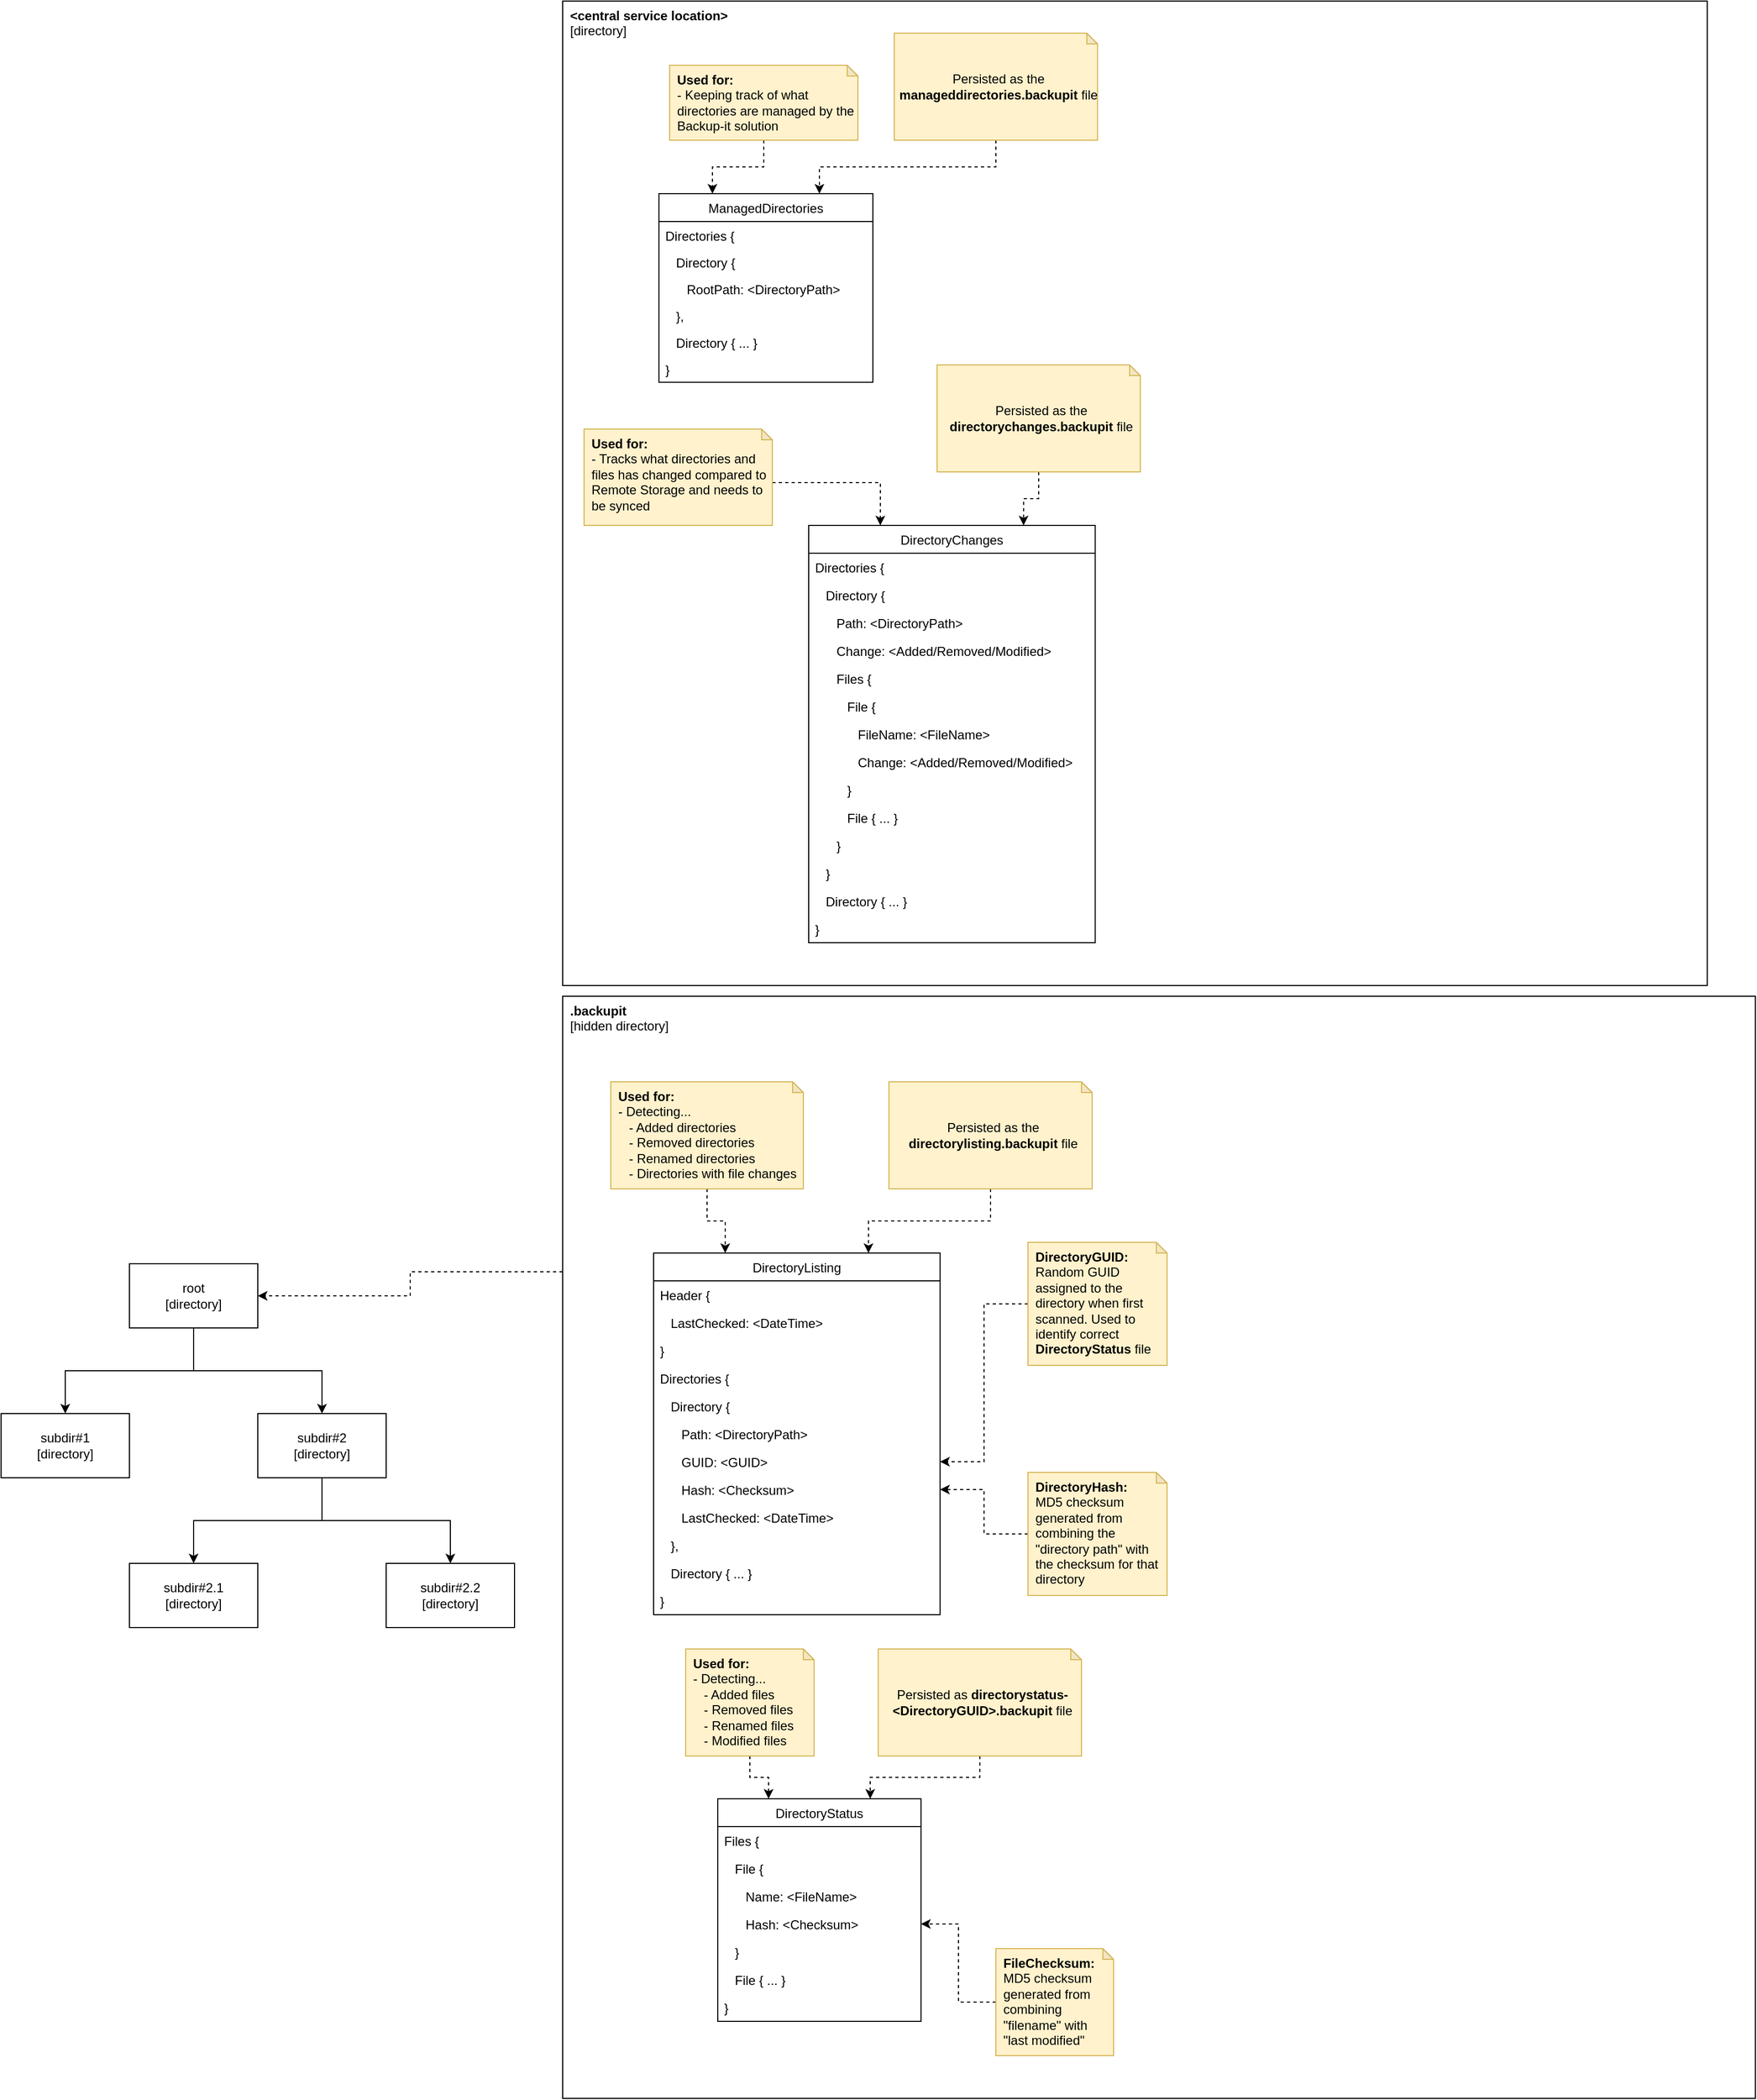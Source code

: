 <mxfile version="14.4.3" type="device" pages="2"><diagram id="C5RBs43oDa-KdzZeNtuy" name="Sync Model"><mxGraphModel dx="2254" dy="2095" grid="1" gridSize="10" guides="1" tooltips="1" connect="1" arrows="1" fold="1" page="0" pageScale="1" pageWidth="827" pageHeight="1169" math="0" shadow="0"><root><mxCell id="WIyWlLk6GJQsqaUBKTNV-0"/><mxCell id="WIyWlLk6GJQsqaUBKTNV-1" style="" parent="WIyWlLk6GJQsqaUBKTNV-0"/><mxCell id="CwTh1wsardkv9zzRW6if-26" value="&lt;b&gt;.backupit&lt;/b&gt;&lt;br&gt;[hidden directory]" style="rounded=0;whiteSpace=wrap;html=1;verticalAlign=top;align=left;spacingLeft=5;" parent="WIyWlLk6GJQsqaUBKTNV-1" vertex="1"><mxGeometry x="735" y="-70" width="1115" height="1030" as="geometry"/></mxCell><mxCell id="CPcKG8E8ey2tN4Ew_eri-1" value="&lt;b&gt;&amp;lt;central service location&amp;gt;&lt;/b&gt;&lt;br&gt;[directory]" style="rounded=0;whiteSpace=wrap;html=1;verticalAlign=top;align=left;spacingLeft=5;" parent="WIyWlLk6GJQsqaUBKTNV-1" vertex="1"><mxGeometry x="735" y="-1000" width="1070" height="920" as="geometry"/></mxCell><mxCell id="0gyzHP7aIEYUecN8UcqQ-0" value="" style="group" parent="WIyWlLk6GJQsqaUBKTNV-1" vertex="1" connectable="0"><mxGeometry x="965" y="-510" width="300" height="270" as="geometry"/></mxCell><mxCell id="0gyzHP7aIEYUecN8UcqQ-1" value="DirectoryChanges" style="swimlane;fontStyle=0;childLayout=stackLayout;horizontal=1;startSize=26;fillColor=none;horizontalStack=0;resizeParent=1;resizeParentMax=0;resizeLast=0;collapsible=1;marginBottom=0;" parent="0gyzHP7aIEYUecN8UcqQ-0" vertex="1"><mxGeometry width="267.826" height="390" as="geometry"><mxRectangle x="190" y="540" width="50" height="26" as="alternateBounds"/></mxGeometry></mxCell><mxCell id="0gyzHP7aIEYUecN8UcqQ-5" value="Directories {" style="text;strokeColor=none;fillColor=none;align=left;verticalAlign=top;spacingLeft=4;spacingRight=4;overflow=hidden;rotatable=0;points=[[0,0.5],[1,0.5]];portConstraint=eastwest;" parent="0gyzHP7aIEYUecN8UcqQ-1" vertex="1"><mxGeometry y="26" width="267.826" height="26" as="geometry"/></mxCell><mxCell id="0gyzHP7aIEYUecN8UcqQ-6" value="   Directory {" style="text;strokeColor=none;fillColor=none;align=left;verticalAlign=top;spacingLeft=4;spacingRight=4;overflow=hidden;rotatable=0;points=[[0,0.5],[1,0.5]];portConstraint=eastwest;" parent="0gyzHP7aIEYUecN8UcqQ-1" vertex="1"><mxGeometry y="52" width="267.826" height="26" as="geometry"/></mxCell><mxCell id="0gyzHP7aIEYUecN8UcqQ-7" value="      Path: &lt;DirectoryPath&gt;" style="text;strokeColor=none;fillColor=none;align=left;verticalAlign=top;spacingLeft=4;spacingRight=4;overflow=hidden;rotatable=0;points=[[0,0.5],[1,0.5]];portConstraint=eastwest;" parent="0gyzHP7aIEYUecN8UcqQ-1" vertex="1"><mxGeometry y="78" width="267.826" height="26" as="geometry"/></mxCell><mxCell id="0gyzHP7aIEYUecN8UcqQ-8" value="      Change: &lt;Added/Removed/Modified&gt;" style="text;strokeColor=none;fillColor=none;align=left;verticalAlign=top;spacingLeft=4;spacingRight=4;overflow=hidden;rotatable=0;points=[[0,0.5],[1,0.5]];portConstraint=eastwest;" parent="0gyzHP7aIEYUecN8UcqQ-1" vertex="1"><mxGeometry y="104" width="267.826" height="26" as="geometry"/></mxCell><mxCell id="0gyzHP7aIEYUecN8UcqQ-14" value="      Files {" style="text;strokeColor=none;fillColor=none;align=left;verticalAlign=top;spacingLeft=4;spacingRight=4;overflow=hidden;rotatable=0;points=[[0,0.5],[1,0.5]];portConstraint=eastwest;" parent="0gyzHP7aIEYUecN8UcqQ-1" vertex="1"><mxGeometry y="130" width="267.826" height="26" as="geometry"/></mxCell><mxCell id="0gyzHP7aIEYUecN8UcqQ-17" value="         File {" style="text;strokeColor=none;fillColor=none;align=left;verticalAlign=top;spacingLeft=4;spacingRight=4;overflow=hidden;rotatable=0;points=[[0,0.5],[1,0.5]];portConstraint=eastwest;" parent="0gyzHP7aIEYUecN8UcqQ-1" vertex="1"><mxGeometry y="156" width="267.826" height="26" as="geometry"/></mxCell><mxCell id="0gyzHP7aIEYUecN8UcqQ-11" value="            FileName: &lt;FileName&gt;" style="text;strokeColor=none;fillColor=none;align=left;verticalAlign=top;spacingLeft=4;spacingRight=4;overflow=hidden;rotatable=0;points=[[0,0.5],[1,0.5]];portConstraint=eastwest;" parent="0gyzHP7aIEYUecN8UcqQ-1" vertex="1"><mxGeometry y="182" width="267.826" height="26" as="geometry"/></mxCell><mxCell id="0gyzHP7aIEYUecN8UcqQ-16" value="            Change: &lt;Added/Removed/Modified&gt;" style="text;strokeColor=none;fillColor=none;align=left;verticalAlign=top;spacingLeft=4;spacingRight=4;overflow=hidden;rotatable=0;points=[[0,0.5],[1,0.5]];portConstraint=eastwest;" parent="0gyzHP7aIEYUecN8UcqQ-1" vertex="1"><mxGeometry y="208" width="267.826" height="26" as="geometry"/></mxCell><mxCell id="0gyzHP7aIEYUecN8UcqQ-18" value="         }" style="text;strokeColor=none;fillColor=none;align=left;verticalAlign=top;spacingLeft=4;spacingRight=4;overflow=hidden;rotatable=0;points=[[0,0.5],[1,0.5]];portConstraint=eastwest;" parent="0gyzHP7aIEYUecN8UcqQ-1" vertex="1"><mxGeometry y="234" width="267.826" height="26" as="geometry"/></mxCell><mxCell id="0gyzHP7aIEYUecN8UcqQ-20" value="         File { ... }" style="text;strokeColor=none;fillColor=none;align=left;verticalAlign=top;spacingLeft=4;spacingRight=4;overflow=hidden;rotatable=0;points=[[0,0.5],[1,0.5]];portConstraint=eastwest;" parent="0gyzHP7aIEYUecN8UcqQ-1" vertex="1"><mxGeometry y="260" width="267.826" height="26" as="geometry"/></mxCell><mxCell id="0gyzHP7aIEYUecN8UcqQ-15" value="      }" style="text;strokeColor=none;fillColor=none;align=left;verticalAlign=top;spacingLeft=4;spacingRight=4;overflow=hidden;rotatable=0;points=[[0,0.5],[1,0.5]];portConstraint=eastwest;" parent="0gyzHP7aIEYUecN8UcqQ-1" vertex="1"><mxGeometry y="286" width="267.826" height="26" as="geometry"/></mxCell><mxCell id="0gyzHP7aIEYUecN8UcqQ-19" value="   }" style="text;strokeColor=none;fillColor=none;align=left;verticalAlign=top;spacingLeft=4;spacingRight=4;overflow=hidden;rotatable=0;points=[[0,0.5],[1,0.5]];portConstraint=eastwest;" parent="0gyzHP7aIEYUecN8UcqQ-1" vertex="1"><mxGeometry y="312" width="267.826" height="26" as="geometry"/></mxCell><mxCell id="0gyzHP7aIEYUecN8UcqQ-12" value="   Directory { ... }" style="text;strokeColor=none;fillColor=none;align=left;verticalAlign=top;spacingLeft=4;spacingRight=4;overflow=hidden;rotatable=0;points=[[0,0.5],[1,0.5]];portConstraint=eastwest;" parent="0gyzHP7aIEYUecN8UcqQ-1" vertex="1"><mxGeometry y="338" width="267.826" height="26" as="geometry"/></mxCell><mxCell id="0gyzHP7aIEYUecN8UcqQ-13" value="}" style="text;strokeColor=none;fillColor=none;align=left;verticalAlign=top;spacingLeft=4;spacingRight=4;overflow=hidden;rotatable=0;points=[[0,0.5],[1,0.5]];portConstraint=eastwest;" parent="0gyzHP7aIEYUecN8UcqQ-1" vertex="1"><mxGeometry y="364" width="267.826" height="26" as="geometry"/></mxCell><mxCell id="0gyzHP7aIEYUecN8UcqQ-22" style="edgeStyle=orthogonalEdgeStyle;rounded=0;orthogonalLoop=1;jettySize=auto;html=1;exitX=0;exitY=0;exitDx=176;exitDy=50;exitPerimeter=0;entryX=0.25;entryY=0;entryDx=0;entryDy=0;fontSize=24;dashed=1;" parent="WIyWlLk6GJQsqaUBKTNV-1" source="0gyzHP7aIEYUecN8UcqQ-21" target="0gyzHP7aIEYUecN8UcqQ-1" edge="1"><mxGeometry relative="1" as="geometry"/></mxCell><mxCell id="0gyzHP7aIEYUecN8UcqQ-21" value="&lt;b&gt;Used for:&lt;/b&gt;&lt;br&gt;- Tracks what directories and files has changed compared to Remote Storage and needs to be synced" style="shape=note;whiteSpace=wrap;html=1;backgroundOutline=1;darkOpacity=0.05;size=10;fillColor=#fff2cc;strokeColor=#d6b656;labelPosition=center;verticalLabelPosition=middle;align=left;verticalAlign=top;spacingLeft=5;" parent="WIyWlLk6GJQsqaUBKTNV-1" vertex="1"><mxGeometry x="755" y="-600" width="176" height="90" as="geometry"/></mxCell><mxCell id="8HYRUM1L13IBNwQUKhg1-1" style="edgeStyle=orthogonalEdgeStyle;rounded=0;orthogonalLoop=1;jettySize=auto;html=1;exitX=0.5;exitY=1;exitDx=0;exitDy=0;exitPerimeter=0;entryX=0.75;entryY=0;entryDx=0;entryDy=0;dashed=1;" parent="WIyWlLk6GJQsqaUBKTNV-1" source="8HYRUM1L13IBNwQUKhg1-0" target="0gyzHP7aIEYUecN8UcqQ-1" edge="1"><mxGeometry relative="1" as="geometry"/></mxCell><mxCell id="8HYRUM1L13IBNwQUKhg1-0" value="Persisted as the &lt;b&gt;directorychanges.backupit&lt;/b&gt;&amp;nbsp;file" style="shape=note;whiteSpace=wrap;html=1;backgroundOutline=1;darkOpacity=0.05;size=10;fillColor=#fff2cc;strokeColor=#d6b656;labelPosition=center;verticalLabelPosition=middle;align=center;verticalAlign=middle;spacingLeft=5;" parent="WIyWlLk6GJQsqaUBKTNV-1" vertex="1"><mxGeometry x="1085" y="-660" width="190" height="100" as="geometry"/></mxCell><mxCell id="i39urdcbp1cw8EJntjKb-9" value="Objects" parent="WIyWlLk6GJQsqaUBKTNV-0"/><mxCell id="CwTh1wsardkv9zzRW6if-7" style="edgeStyle=orthogonalEdgeStyle;rounded=0;orthogonalLoop=1;jettySize=auto;html=1;exitX=0.5;exitY=1;exitDx=0;exitDy=0;" parent="i39urdcbp1cw8EJntjKb-9" source="CwTh1wsardkv9zzRW6if-2" target="CwTh1wsardkv9zzRW6if-3" edge="1"><mxGeometry relative="1" as="geometry"/></mxCell><mxCell id="CwTh1wsardkv9zzRW6if-8" style="edgeStyle=orthogonalEdgeStyle;rounded=0;orthogonalLoop=1;jettySize=auto;html=1;exitX=0.5;exitY=1;exitDx=0;exitDy=0;" parent="i39urdcbp1cw8EJntjKb-9" source="CwTh1wsardkv9zzRW6if-2" target="CwTh1wsardkv9zzRW6if-4" edge="1"><mxGeometry relative="1" as="geometry"/></mxCell><mxCell id="CwTh1wsardkv9zzRW6if-2" value="root&lt;br&gt;[directory]" style="rounded=0;whiteSpace=wrap;html=1;" parent="i39urdcbp1cw8EJntjKb-9" vertex="1"><mxGeometry x="330" y="180" width="120" height="60" as="geometry"/></mxCell><mxCell id="CwTh1wsardkv9zzRW6if-3" value="subdir#1&lt;br&gt;[directory]" style="rounded=0;whiteSpace=wrap;html=1;" parent="i39urdcbp1cw8EJntjKb-9" vertex="1"><mxGeometry x="210" y="320" width="120" height="60" as="geometry"/></mxCell><mxCell id="CwTh1wsardkv9zzRW6if-9" style="edgeStyle=orthogonalEdgeStyle;rounded=0;orthogonalLoop=1;jettySize=auto;html=1;exitX=0.5;exitY=1;exitDx=0;exitDy=0;" parent="i39urdcbp1cw8EJntjKb-9" source="CwTh1wsardkv9zzRW6if-4" target="CwTh1wsardkv9zzRW6if-6" edge="1"><mxGeometry relative="1" as="geometry"/></mxCell><mxCell id="CwTh1wsardkv9zzRW6if-10" style="edgeStyle=orthogonalEdgeStyle;rounded=0;orthogonalLoop=1;jettySize=auto;html=1;exitX=0.5;exitY=1;exitDx=0;exitDy=0;entryX=0.5;entryY=0;entryDx=0;entryDy=0;" parent="i39urdcbp1cw8EJntjKb-9" source="CwTh1wsardkv9zzRW6if-4" target="CwTh1wsardkv9zzRW6if-5" edge="1"><mxGeometry relative="1" as="geometry"/></mxCell><mxCell id="CwTh1wsardkv9zzRW6if-4" value="subdir#2&lt;br&gt;[directory]" style="rounded=0;whiteSpace=wrap;html=1;" parent="i39urdcbp1cw8EJntjKb-9" vertex="1"><mxGeometry x="450" y="320" width="120" height="60" as="geometry"/></mxCell><mxCell id="CwTh1wsardkv9zzRW6if-5" value="subdir#2.2&lt;br&gt;[directory]" style="rounded=0;whiteSpace=wrap;html=1;" parent="i39urdcbp1cw8EJntjKb-9" vertex="1"><mxGeometry x="570" y="460" width="120" height="60" as="geometry"/></mxCell><mxCell id="CwTh1wsardkv9zzRW6if-6" value="subdir#2.1&lt;br&gt;[directory]" style="rounded=0;whiteSpace=wrap;html=1;" parent="i39urdcbp1cw8EJntjKb-9" vertex="1"><mxGeometry x="330" y="460" width="120" height="60" as="geometry"/></mxCell><mxCell id="CwTh1wsardkv9zzRW6if-16" style="edgeStyle=orthogonalEdgeStyle;rounded=0;orthogonalLoop=1;jettySize=auto;html=1;exitX=0;exitY=0.25;exitDx=0;exitDy=0;entryX=1;entryY=0.5;entryDx=0;entryDy=0;dashed=1;" parent="i39urdcbp1cw8EJntjKb-9" source="CwTh1wsardkv9zzRW6if-26" target="CwTh1wsardkv9zzRW6if-2" edge="1"><mxGeometry relative="1" as="geometry"/></mxCell><mxCell id="CwTh1wsardkv9zzRW6if-23" style="edgeStyle=orthogonalEdgeStyle;rounded=0;orthogonalLoop=1;jettySize=auto;html=1;exitX=0.5;exitY=1;exitDx=0;exitDy=0;exitPerimeter=0;entryX=0.25;entryY=0;entryDx=0;entryDy=0;dashed=1;" parent="i39urdcbp1cw8EJntjKb-9" source="CwTh1wsardkv9zzRW6if-21" target="CwTh1wsardkv9zzRW6if-11" edge="1"><mxGeometry relative="1" as="geometry"/></mxCell><mxCell id="CwTh1wsardkv9zzRW6if-21" value="&lt;b&gt;Used for:&lt;/b&gt;&lt;br&gt;- Detecting...&lt;br&gt;&amp;nbsp; &amp;nbsp;- Added files&lt;br&gt;&amp;nbsp; &amp;nbsp;- Removed files&lt;br&gt;&amp;nbsp; &amp;nbsp;- Renamed files&lt;br&gt;&amp;nbsp; &amp;nbsp;- Modified files" style="shape=note;whiteSpace=wrap;html=1;backgroundOutline=1;darkOpacity=0.05;size=10;fillColor=#fff2cc;strokeColor=#d6b656;labelPosition=center;verticalLabelPosition=middle;align=left;verticalAlign=top;spacingLeft=5;" parent="i39urdcbp1cw8EJntjKb-9" vertex="1"><mxGeometry x="850" y="540" width="120" height="100" as="geometry"/></mxCell><mxCell id="CwTh1wsardkv9zzRW6if-25" style="edgeStyle=orthogonalEdgeStyle;rounded=0;orthogonalLoop=1;jettySize=auto;html=1;exitX=0.5;exitY=1;exitDx=0;exitDy=0;exitPerimeter=0;entryX=0.75;entryY=0;entryDx=0;entryDy=0;dashed=1;" parent="i39urdcbp1cw8EJntjKb-9" source="CwTh1wsardkv9zzRW6if-24" target="CwTh1wsardkv9zzRW6if-11" edge="1"><mxGeometry relative="1" as="geometry"/></mxCell><mxCell id="CwTh1wsardkv9zzRW6if-24" value="Persisted as &lt;b&gt;directorystatus-&amp;lt;DirectoryGUID&amp;gt;.backupit&lt;/b&gt;&amp;nbsp;file" style="shape=note;whiteSpace=wrap;html=1;backgroundOutline=1;darkOpacity=0.05;size=10;fillColor=#fff2cc;strokeColor=#d6b656;labelPosition=center;verticalLabelPosition=middle;align=center;verticalAlign=middle;spacingLeft=5;" parent="i39urdcbp1cw8EJntjKb-9" vertex="1"><mxGeometry x="1030" y="540" width="190" height="100" as="geometry"/></mxCell><mxCell id="CwTh1wsardkv9zzRW6if-36" value="" style="group" parent="i39urdcbp1cw8EJntjKb-9" vertex="1" connectable="0"><mxGeometry x="880" y="680" width="210" height="270" as="geometry"/></mxCell><mxCell id="CwTh1wsardkv9zzRW6if-11" value="DirectoryStatus" style="swimlane;fontStyle=0;childLayout=stackLayout;horizontal=1;startSize=26;fillColor=none;horizontalStack=0;resizeParent=1;resizeParentMax=0;resizeLast=0;collapsible=1;marginBottom=0;" parent="CwTh1wsardkv9zzRW6if-36" vertex="1"><mxGeometry width="190" height="208" as="geometry"><mxRectangle x="190" y="540" width="50" height="26" as="alternateBounds"/></mxGeometry></mxCell><mxCell id="CwTh1wsardkv9zzRW6if-32" value="Files {" style="text;strokeColor=none;fillColor=none;align=left;verticalAlign=top;spacingLeft=4;spacingRight=4;overflow=hidden;rotatable=0;points=[[0,0.5],[1,0.5]];portConstraint=eastwest;" parent="CwTh1wsardkv9zzRW6if-11" vertex="1"><mxGeometry y="26" width="190" height="26" as="geometry"/></mxCell><mxCell id="CwTh1wsardkv9zzRW6if-13" value="   File {" style="text;strokeColor=none;fillColor=none;align=left;verticalAlign=top;spacingLeft=4;spacingRight=4;overflow=hidden;rotatable=0;points=[[0,0.5],[1,0.5]];portConstraint=eastwest;" parent="CwTh1wsardkv9zzRW6if-11" vertex="1"><mxGeometry y="52" width="190" height="26" as="geometry"/></mxCell><mxCell id="i39urdcbp1cw8EJntjKb-5" value="      Name: &lt;FileName&gt;" style="text;strokeColor=none;fillColor=none;align=left;verticalAlign=top;spacingLeft=4;spacingRight=4;overflow=hidden;rotatable=0;points=[[0,0.5],[1,0.5]];portConstraint=eastwest;" parent="CwTh1wsardkv9zzRW6if-11" vertex="1"><mxGeometry y="78" width="190" height="26" as="geometry"/></mxCell><mxCell id="i39urdcbp1cw8EJntjKb-7" value="      Hash: &lt;Checksum&gt;" style="text;strokeColor=none;fillColor=none;align=left;verticalAlign=top;spacingLeft=4;spacingRight=4;overflow=hidden;rotatable=0;points=[[0,0.5],[1,0.5]];portConstraint=eastwest;" parent="CwTh1wsardkv9zzRW6if-11" vertex="1"><mxGeometry y="104" width="190" height="26" as="geometry"/></mxCell><mxCell id="i39urdcbp1cw8EJntjKb-6" value="   }" style="text;strokeColor=none;fillColor=none;align=left;verticalAlign=top;spacingLeft=4;spacingRight=4;overflow=hidden;rotatable=0;points=[[0,0.5],[1,0.5]];portConstraint=eastwest;" parent="CwTh1wsardkv9zzRW6if-11" vertex="1"><mxGeometry y="130" width="190" height="26" as="geometry"/></mxCell><mxCell id="CwTh1wsardkv9zzRW6if-19" value="   File { ... }" style="text;strokeColor=none;fillColor=none;align=left;verticalAlign=top;spacingLeft=4;spacingRight=4;overflow=hidden;rotatable=0;points=[[0,0.5],[1,0.5]];portConstraint=eastwest;" parent="CwTh1wsardkv9zzRW6if-11" vertex="1"><mxGeometry y="156" width="190" height="26" as="geometry"/></mxCell><mxCell id="CwTh1wsardkv9zzRW6if-33" value="}" style="text;strokeColor=none;fillColor=none;align=left;verticalAlign=top;spacingLeft=4;spacingRight=4;overflow=hidden;rotatable=0;points=[[0,0.5],[1,0.5]];portConstraint=eastwest;" parent="CwTh1wsardkv9zzRW6if-11" vertex="1"><mxGeometry y="182" width="190" height="26" as="geometry"/></mxCell><mxCell id="CwTh1wsardkv9zzRW6if-39" style="edgeStyle=orthogonalEdgeStyle;rounded=0;orthogonalLoop=1;jettySize=auto;html=1;exitX=0;exitY=0.5;exitDx=0;exitDy=0;exitPerimeter=0;dashed=1;" parent="i39urdcbp1cw8EJntjKb-9" source="CwTh1wsardkv9zzRW6if-38" target="i39urdcbp1cw8EJntjKb-7" edge="1"><mxGeometry relative="1" as="geometry"/></mxCell><mxCell id="CwTh1wsardkv9zzRW6if-38" value="&lt;b&gt;FileChecksum:&lt;/b&gt;&lt;br&gt;MD5 checksum generated from combining &quot;filename&quot; with &quot;last modified&quot;" style="shape=note;whiteSpace=wrap;html=1;backgroundOutline=1;darkOpacity=0.05;size=10;fillColor=#fff2cc;strokeColor=#d6b656;labelPosition=center;verticalLabelPosition=middle;align=left;verticalAlign=top;spacingLeft=5;" parent="i39urdcbp1cw8EJntjKb-9" vertex="1"><mxGeometry x="1140" y="820" width="110" height="100" as="geometry"/></mxCell><mxCell id="CwTh1wsardkv9zzRW6if-42" value="" style="group" parent="i39urdcbp1cw8EJntjKb-9" vertex="1" connectable="0"><mxGeometry x="820" y="170" width="300" height="270" as="geometry"/></mxCell><mxCell id="CwTh1wsardkv9zzRW6if-43" value="DirectoryListing" style="swimlane;fontStyle=0;childLayout=stackLayout;horizontal=1;startSize=26;fillColor=none;horizontalStack=0;resizeParent=1;resizeParentMax=0;resizeLast=0;collapsible=1;marginBottom=0;" parent="CwTh1wsardkv9zzRW6if-42" vertex="1"><mxGeometry width="267.826" height="338" as="geometry"><mxRectangle x="190" y="540" width="50" height="26" as="alternateBounds"/></mxGeometry></mxCell><mxCell id="CwTh1wsardkv9zzRW6if-44" value="Header {" style="text;strokeColor=none;fillColor=none;align=left;verticalAlign=top;spacingLeft=4;spacingRight=4;overflow=hidden;rotatable=0;points=[[0,0.5],[1,0.5]];portConstraint=eastwest;" parent="CwTh1wsardkv9zzRW6if-43" vertex="1"><mxGeometry y="26" width="267.826" height="26" as="geometry"/></mxCell><mxCell id="CwTh1wsardkv9zzRW6if-45" value="   LastChecked: &lt;DateTime&gt;" style="text;strokeColor=none;fillColor=none;align=left;verticalAlign=top;spacingLeft=4;spacingRight=4;overflow=hidden;rotatable=0;points=[[0,0.5],[1,0.5]];portConstraint=eastwest;" parent="CwTh1wsardkv9zzRW6if-43" vertex="1"><mxGeometry y="52" width="267.826" height="26" as="geometry"/></mxCell><mxCell id="CwTh1wsardkv9zzRW6if-47" value="}" style="text;strokeColor=none;fillColor=none;align=left;verticalAlign=top;spacingLeft=4;spacingRight=4;overflow=hidden;rotatable=0;points=[[0,0.5],[1,0.5]];portConstraint=eastwest;" parent="CwTh1wsardkv9zzRW6if-43" vertex="1"><mxGeometry y="78" width="267.826" height="26" as="geometry"/></mxCell><mxCell id="CwTh1wsardkv9zzRW6if-48" value="Directories {" style="text;strokeColor=none;fillColor=none;align=left;verticalAlign=top;spacingLeft=4;spacingRight=4;overflow=hidden;rotatable=0;points=[[0,0.5],[1,0.5]];portConstraint=eastwest;" parent="CwTh1wsardkv9zzRW6if-43" vertex="1"><mxGeometry y="104" width="267.826" height="26" as="geometry"/></mxCell><mxCell id="i39urdcbp1cw8EJntjKb-0" value="   Directory {" style="text;strokeColor=none;fillColor=none;align=left;verticalAlign=top;spacingLeft=4;spacingRight=4;overflow=hidden;rotatable=0;points=[[0,0.5],[1,0.5]];portConstraint=eastwest;" parent="CwTh1wsardkv9zzRW6if-43" vertex="1"><mxGeometry y="130" width="267.826" height="26" as="geometry"/></mxCell><mxCell id="CwTh1wsardkv9zzRW6if-49" value="      Path: &lt;DirectoryPath&gt;" style="text;strokeColor=none;fillColor=none;align=left;verticalAlign=top;spacingLeft=4;spacingRight=4;overflow=hidden;rotatable=0;points=[[0,0.5],[1,0.5]];portConstraint=eastwest;" parent="CwTh1wsardkv9zzRW6if-43" vertex="1"><mxGeometry y="156" width="267.826" height="26" as="geometry"/></mxCell><mxCell id="i39urdcbp1cw8EJntjKb-2" value="      GUID: &lt;GUID&gt;" style="text;strokeColor=none;fillColor=none;align=left;verticalAlign=top;spacingLeft=4;spacingRight=4;overflow=hidden;rotatable=0;points=[[0,0.5],[1,0.5]];portConstraint=eastwest;" parent="CwTh1wsardkv9zzRW6if-43" vertex="1"><mxGeometry y="182" width="267.826" height="26" as="geometry"/></mxCell><mxCell id="i39urdcbp1cw8EJntjKb-3" value="      Hash: &lt;Checksum&gt;" style="text;strokeColor=none;fillColor=none;align=left;verticalAlign=top;spacingLeft=4;spacingRight=4;overflow=hidden;rotatable=0;points=[[0,0.5],[1,0.5]];portConstraint=eastwest;" parent="CwTh1wsardkv9zzRW6if-43" vertex="1"><mxGeometry y="208" width="267.826" height="26" as="geometry"/></mxCell><mxCell id="i39urdcbp1cw8EJntjKb-4" value="      LastChecked: &lt;DateTime&gt;" style="text;strokeColor=none;fillColor=none;align=left;verticalAlign=top;spacingLeft=4;spacingRight=4;overflow=hidden;rotatable=0;points=[[0,0.5],[1,0.5]];portConstraint=eastwest;" parent="CwTh1wsardkv9zzRW6if-43" vertex="1"><mxGeometry y="234" width="267.826" height="26" as="geometry"/></mxCell><mxCell id="i39urdcbp1cw8EJntjKb-1" value="   }," style="text;strokeColor=none;fillColor=none;align=left;verticalAlign=top;spacingLeft=4;spacingRight=4;overflow=hidden;rotatable=0;points=[[0,0.5],[1,0.5]];portConstraint=eastwest;" parent="CwTh1wsardkv9zzRW6if-43" vertex="1"><mxGeometry y="260" width="267.826" height="26" as="geometry"/></mxCell><mxCell id="i39urdcbp1cw8EJntjKb-13" value="   Directory { ... }" style="text;strokeColor=none;fillColor=none;align=left;verticalAlign=top;spacingLeft=4;spacingRight=4;overflow=hidden;rotatable=0;points=[[0,0.5],[1,0.5]];portConstraint=eastwest;" parent="CwTh1wsardkv9zzRW6if-43" vertex="1"><mxGeometry y="286" width="267.826" height="26" as="geometry"/></mxCell><mxCell id="CwTh1wsardkv9zzRW6if-52" value="}" style="text;strokeColor=none;fillColor=none;align=left;verticalAlign=top;spacingLeft=4;spacingRight=4;overflow=hidden;rotatable=0;points=[[0,0.5],[1,0.5]];portConstraint=eastwest;" parent="CwTh1wsardkv9zzRW6if-43" vertex="1"><mxGeometry y="312" width="267.826" height="26" as="geometry"/></mxCell><mxCell id="CwTh1wsardkv9zzRW6if-55" style="edgeStyle=orthogonalEdgeStyle;rounded=0;orthogonalLoop=1;jettySize=auto;html=1;dashed=1;" parent="i39urdcbp1cw8EJntjKb-9" source="CwTh1wsardkv9zzRW6if-54" target="i39urdcbp1cw8EJntjKb-3" edge="1"><mxGeometry relative="1" as="geometry"/></mxCell><mxCell id="CwTh1wsardkv9zzRW6if-54" value="&lt;b&gt;DirectoryHash:&lt;/b&gt;&lt;br&gt;MD5 checksum generated from combining the &quot;directory path&quot; with the checksum for that directory" style="shape=note;whiteSpace=wrap;html=1;backgroundOutline=1;darkOpacity=0.05;size=10;fillColor=#fff2cc;strokeColor=#d6b656;labelPosition=center;verticalLabelPosition=middle;align=left;verticalAlign=top;spacingLeft=5;" parent="i39urdcbp1cw8EJntjKb-9" vertex="1"><mxGeometry x="1170" y="375" width="130" height="115" as="geometry"/></mxCell><mxCell id="CwTh1wsardkv9zzRW6if-57" style="edgeStyle=orthogonalEdgeStyle;rounded=0;orthogonalLoop=1;jettySize=auto;html=1;exitX=0;exitY=0.5;exitDx=0;exitDy=0;exitPerimeter=0;dashed=1;" parent="i39urdcbp1cw8EJntjKb-9" source="CwTh1wsardkv9zzRW6if-56" target="i39urdcbp1cw8EJntjKb-2" edge="1"><mxGeometry relative="1" as="geometry"/></mxCell><mxCell id="CwTh1wsardkv9zzRW6if-56" value="&lt;b&gt;DirectoryGUID:&lt;/b&gt;&lt;br&gt;Random GUID assigned to the directory when first scanned. Used to identify correct &lt;b&gt;DirectoryStatus&lt;/b&gt;&amp;nbsp;file" style="shape=note;whiteSpace=wrap;html=1;backgroundOutline=1;darkOpacity=0.05;size=10;fillColor=#fff2cc;strokeColor=#d6b656;labelPosition=center;verticalLabelPosition=middle;align=left;verticalAlign=top;spacingLeft=5;" parent="i39urdcbp1cw8EJntjKb-9" vertex="1"><mxGeometry x="1170" y="160" width="130" height="115" as="geometry"/></mxCell><mxCell id="CwTh1wsardkv9zzRW6if-59" style="edgeStyle=orthogonalEdgeStyle;rounded=0;orthogonalLoop=1;jettySize=auto;html=1;exitX=0.5;exitY=1;exitDx=0;exitDy=0;exitPerimeter=0;dashed=1;entryX=0.75;entryY=0;entryDx=0;entryDy=0;" parent="i39urdcbp1cw8EJntjKb-9" source="CwTh1wsardkv9zzRW6if-58" target="CwTh1wsardkv9zzRW6if-43" edge="1"><mxGeometry relative="1" as="geometry"/></mxCell><mxCell id="CwTh1wsardkv9zzRW6if-58" value="Persisted as the &lt;b&gt;directorylisting.backupit&lt;/b&gt;&amp;nbsp;file" style="shape=note;whiteSpace=wrap;html=1;backgroundOutline=1;darkOpacity=0.05;size=10;fillColor=#fff2cc;strokeColor=#d6b656;labelPosition=center;verticalLabelPosition=middle;align=center;verticalAlign=middle;spacingLeft=5;" parent="i39urdcbp1cw8EJntjKb-9" vertex="1"><mxGeometry x="1040" y="10" width="190" height="100" as="geometry"/></mxCell><mxCell id="CwTh1wsardkv9zzRW6if-61" style="edgeStyle=orthogonalEdgeStyle;rounded=0;orthogonalLoop=1;jettySize=auto;html=1;exitX=0.5;exitY=1;exitDx=0;exitDy=0;exitPerimeter=0;entryX=0.25;entryY=0;entryDx=0;entryDy=0;dashed=1;" parent="i39urdcbp1cw8EJntjKb-9" source="CwTh1wsardkv9zzRW6if-60" target="CwTh1wsardkv9zzRW6if-43" edge="1"><mxGeometry relative="1" as="geometry"/></mxCell><mxCell id="CwTh1wsardkv9zzRW6if-60" value="&lt;b&gt;Used for:&lt;/b&gt;&lt;br&gt;- Detecting...&lt;br&gt;&amp;nbsp; &amp;nbsp;- Added directories&lt;br&gt;&amp;nbsp; &amp;nbsp;- Removed directories&lt;br&gt;&amp;nbsp; &amp;nbsp;- Renamed directories&lt;br&gt;&amp;nbsp; &amp;nbsp;- Directories with file changes" style="shape=note;whiteSpace=wrap;html=1;backgroundOutline=1;darkOpacity=0.05;size=10;fillColor=#fff2cc;strokeColor=#d6b656;labelPosition=center;verticalLabelPosition=middle;align=left;verticalAlign=top;spacingLeft=5;" parent="i39urdcbp1cw8EJntjKb-9" vertex="1"><mxGeometry x="780" y="10" width="180" height="100" as="geometry"/></mxCell><mxCell id="CPcKG8E8ey2tN4Ew_eri-2" value="" style="group" parent="i39urdcbp1cw8EJntjKb-9" vertex="1" connectable="0"><mxGeometry x="1165" y="-360" width="200" height="260" as="geometry"/></mxCell><mxCell id="CPcKG8E8ey2tN4Ew_eri-3" value="ManagedDirectories" style="swimlane;fontStyle=0;childLayout=stackLayout;horizontal=1;startSize=26;fillColor=none;horizontalStack=0;resizeParent=1;resizeParentMax=0;resizeLast=0;collapsible=1;marginBottom=0;" parent="CPcKG8E8ey2tN4Ew_eri-2" vertex="1"><mxGeometry x="-340" y="-460" width="200" height="176.222" as="geometry"><mxRectangle x="190" y="540" width="50" height="26" as="alternateBounds"/></mxGeometry></mxCell><mxCell id="CPcKG8E8ey2tN4Ew_eri-7" value="Directories {" style="text;strokeColor=none;fillColor=none;align=left;verticalAlign=top;spacingLeft=4;spacingRight=4;overflow=hidden;rotatable=0;points=[[0,0.5],[1,0.5]];portConstraint=eastwest;" parent="CPcKG8E8ey2tN4Ew_eri-3" vertex="1"><mxGeometry y="26" width="200" height="25.037" as="geometry"/></mxCell><mxCell id="CPcKG8E8ey2tN4Ew_eri-8" value="   Directory {" style="text;strokeColor=none;fillColor=none;align=left;verticalAlign=top;spacingLeft=4;spacingRight=4;overflow=hidden;rotatable=0;points=[[0,0.5],[1,0.5]];portConstraint=eastwest;" parent="CPcKG8E8ey2tN4Ew_eri-3" vertex="1"><mxGeometry y="51.037" width="200" height="25.037" as="geometry"/></mxCell><mxCell id="CPcKG8E8ey2tN4Ew_eri-9" value="      RootPath: &lt;DirectoryPath&gt;" style="text;strokeColor=none;fillColor=none;align=left;verticalAlign=top;spacingLeft=4;spacingRight=4;overflow=hidden;rotatable=0;points=[[0,0.5],[1,0.5]];portConstraint=eastwest;" parent="CPcKG8E8ey2tN4Ew_eri-3" vertex="1"><mxGeometry y="76.074" width="200" height="25.037" as="geometry"/></mxCell><mxCell id="CPcKG8E8ey2tN4Ew_eri-13" value="   }," style="text;strokeColor=none;fillColor=none;align=left;verticalAlign=top;spacingLeft=4;spacingRight=4;overflow=hidden;rotatable=0;points=[[0,0.5],[1,0.5]];portConstraint=eastwest;" parent="CPcKG8E8ey2tN4Ew_eri-3" vertex="1"><mxGeometry y="101.111" width="200" height="25.037" as="geometry"/></mxCell><mxCell id="CPcKG8E8ey2tN4Ew_eri-14" value="   Directory { ... }" style="text;strokeColor=none;fillColor=none;align=left;verticalAlign=top;spacingLeft=4;spacingRight=4;overflow=hidden;rotatable=0;points=[[0,0.5],[1,0.5]];portConstraint=eastwest;" parent="CPcKG8E8ey2tN4Ew_eri-3" vertex="1"><mxGeometry y="126.148" width="200" height="25.037" as="geometry"/></mxCell><mxCell id="CPcKG8E8ey2tN4Ew_eri-15" value="}" style="text;strokeColor=none;fillColor=none;align=left;verticalAlign=top;spacingLeft=4;spacingRight=4;overflow=hidden;rotatable=0;points=[[0,0.5],[1,0.5]];portConstraint=eastwest;" parent="CPcKG8E8ey2tN4Ew_eri-3" vertex="1"><mxGeometry y="151.185" width="200" height="25.037" as="geometry"/></mxCell><mxCell id="CPcKG8E8ey2tN4Ew_eri-18" style="edgeStyle=orthogonalEdgeStyle;rounded=0;orthogonalLoop=1;jettySize=auto;html=1;entryX=0.25;entryY=0;entryDx=0;entryDy=0;dashed=1;" parent="i39urdcbp1cw8EJntjKb-9" source="CPcKG8E8ey2tN4Ew_eri-17" target="CPcKG8E8ey2tN4Ew_eri-3" edge="1"><mxGeometry relative="1" as="geometry"/></mxCell><mxCell id="CPcKG8E8ey2tN4Ew_eri-17" value="&lt;b&gt;Used for:&lt;/b&gt;&lt;br&gt;- Keeping track of what directories are managed by the Backup-it solution" style="shape=note;whiteSpace=wrap;html=1;backgroundOutline=1;darkOpacity=0.05;size=10;fillColor=#fff2cc;strokeColor=#d6b656;labelPosition=center;verticalLabelPosition=middle;align=left;verticalAlign=top;spacingLeft=5;" parent="i39urdcbp1cw8EJntjKb-9" vertex="1"><mxGeometry x="835" y="-940" width="176" height="70" as="geometry"/></mxCell><mxCell id="CPcKG8E8ey2tN4Ew_eri-20" style="edgeStyle=orthogonalEdgeStyle;rounded=0;orthogonalLoop=1;jettySize=auto;html=1;exitX=0.5;exitY=1;exitDx=0;exitDy=0;exitPerimeter=0;entryX=0.75;entryY=0;entryDx=0;entryDy=0;dashed=1;" parent="i39urdcbp1cw8EJntjKb-9" source="CPcKG8E8ey2tN4Ew_eri-19" target="CPcKG8E8ey2tN4Ew_eri-3" edge="1"><mxGeometry relative="1" as="geometry"/></mxCell><mxCell id="CPcKG8E8ey2tN4Ew_eri-19" value="Persisted as the &lt;b&gt;manageddirectories.backupit&lt;/b&gt;&amp;nbsp;file" style="shape=note;whiteSpace=wrap;html=1;backgroundOutline=1;darkOpacity=0.05;size=10;fillColor=#fff2cc;strokeColor=#d6b656;labelPosition=center;verticalLabelPosition=middle;align=center;verticalAlign=middle;spacingLeft=5;" parent="i39urdcbp1cw8EJntjKb-9" vertex="1"><mxGeometry x="1045" y="-970" width="190" height="100" as="geometry"/></mxCell></root></mxGraphModel></diagram><diagram id="fL9bSDdwp-YJo3F15Clt" name="Sync Flowchart"><mxGraphModel dx="3854" dy="1295" grid="1" gridSize="10" guides="1" tooltips="1" connect="1" arrows="1" fold="1" page="0" pageScale="1" pageWidth="827" pageHeight="1169" math="0" shadow="0"><root><mxCell id="hCRnrGNzQKhylWNZ50mD-0"/><mxCell id="hCRnrGNzQKhylWNZ50mD-1" parent="hCRnrGNzQKhylWNZ50mD-0"/><mxCell id="hCRnrGNzQKhylWNZ50mD-2" value="End" style="strokeWidth=2;html=1;shape=mxgraph.flowchart.terminator;whiteSpace=wrap;" parent="hCRnrGNzQKhylWNZ50mD-1" vertex="1"><mxGeometry x="220" y="500" width="100" height="60" as="geometry"/></mxCell><mxCell id="S0nlw1VkeWl_hKMOLh9E-0" style="edgeStyle=orthogonalEdgeStyle;rounded=0;orthogonalLoop=1;jettySize=auto;html=1;exitX=0.5;exitY=1;exitDx=0;exitDy=0;exitPerimeter=0;fontSize=24;" parent="hCRnrGNzQKhylWNZ50mD-1" source="hCRnrGNzQKhylWNZ50mD-3" target="xcy41GJs3E2Dr_DdZvEH-2" edge="1"><mxGeometry relative="1" as="geometry"/></mxCell><mxCell id="hCRnrGNzQKhylWNZ50mD-3" value="Start" style="strokeWidth=2;html=1;shape=mxgraph.flowchart.start_2;whiteSpace=wrap;" parent="hCRnrGNzQKhylWNZ50mD-1" vertex="1"><mxGeometry x="220" y="60" width="100" height="100" as="geometry"/></mxCell><mxCell id="gBaPkVmgsR3wlECjP_0H-1" style="edgeStyle=orthogonalEdgeStyle;rounded=0;orthogonalLoop=1;jettySize=auto;html=1;" parent="hCRnrGNzQKhylWNZ50mD-1" source="gBaPkVmgsR3wlECjP_0H-0" target="hCRnrGNzQKhylWNZ50mD-3" edge="1"><mxGeometry relative="1" as="geometry"/></mxCell><mxCell id="gBaPkVmgsR3wlECjP_0H-0" value="TimerTrigger" style="shape=collate;whiteSpace=wrap;html=1;verticalAlign=top;spacingTop=-23;" parent="hCRnrGNzQKhylWNZ50mD-1" vertex="1"><mxGeometry x="250" y="-60" width="40" height="40" as="geometry"/></mxCell><mxCell id="4cCofBa50-lMqA5s3-7V-17" style="edgeStyle=orthogonalEdgeStyle;rounded=0;orthogonalLoop=1;jettySize=auto;html=1;exitX=0.5;exitY=1;exitDx=0;exitDy=0;entryX=0.5;entryY=0;entryDx=0;entryDy=0;fontSize=12;" parent="hCRnrGNzQKhylWNZ50mD-1" source="xcy41GJs3E2Dr_DdZvEH-1" target="4cCofBa50-lMqA5s3-7V-16" edge="1"><mxGeometry relative="1" as="geometry"/></mxCell><mxCell id="xcy41GJs3E2Dr_DdZvEH-1" value="Read&amp;nbsp;&lt;b&gt;DirectoryListing &lt;/b&gt;file" style="rounded=1;whiteSpace=wrap;html=1;absoluteArcSize=1;arcSize=14;strokeWidth=2;" parent="hCRnrGNzQKhylWNZ50mD-1" vertex="1"><mxGeometry x="367.5" y="360" width="170" height="30" as="geometry"/></mxCell><mxCell id="S0nlw1VkeWl_hKMOLh9E-1" style="edgeStyle=orthogonalEdgeStyle;rounded=0;orthogonalLoop=1;jettySize=auto;html=1;exitX=0.5;exitY=1;exitDx=0;exitDy=0;fontSize=24;" parent="hCRnrGNzQKhylWNZ50mD-1" source="xcy41GJs3E2Dr_DdZvEH-2" target="rH0Lrt3GCf_fLJsYa010-28" edge="1"><mxGeometry relative="1" as="geometry"><mxPoint x="270" y="300" as="targetPoint"/></mxGeometry></mxCell><mxCell id="xcy41GJs3E2Dr_DdZvEH-2" value="Read&amp;nbsp;&lt;span&gt;&lt;b&gt;ManagedDirectories&lt;/b&gt;&lt;/span&gt;&lt;br&gt;&amp;nbsp;file that tracks directories that are tracked" style="rounded=1;whiteSpace=wrap;html=1;absoluteArcSize=1;arcSize=14;strokeWidth=2;" parent="hCRnrGNzQKhylWNZ50mD-1" vertex="1"><mxGeometry x="172.5" y="210" width="195" height="50" as="geometry"/></mxCell><mxCell id="RhbQ-MkjbRKna6lrYJ-a-0" value="Update Directory Checksums" style="text;html=1;strokeColor=none;fillColor=none;align=center;verticalAlign=middle;whiteSpace=wrap;rounded=0;fontSize=24;" parent="hCRnrGNzQKhylWNZ50mD-1" vertex="1"><mxGeometry x="85" y="-180" width="370" height="20" as="geometry"/></mxCell><mxCell id="4cCofBa50-lMqA5s3-7V-8" style="edgeStyle=orthogonalEdgeStyle;rounded=0;orthogonalLoop=1;jettySize=auto;html=1;exitX=1;exitY=0.5;exitDx=0;exitDy=0;fontSize=12;" parent="hCRnrGNzQKhylWNZ50mD-1" source="rH0Lrt3GCf_fLJsYa010-28" target="xcy41GJs3E2Dr_DdZvEH-1" edge="1"><mxGeometry relative="1" as="geometry"><mxPoint x="335" y="325" as="sourcePoint"/></mxGeometry></mxCell><mxCell id="4cCofBa50-lMqA5s3-7V-6" style="edgeStyle=orthogonalEdgeStyle;rounded=0;orthogonalLoop=1;jettySize=auto;html=1;exitX=0.5;exitY=1;exitDx=0;exitDy=0;entryX=0.5;entryY=0;entryDx=0;entryDy=0;fontSize=12;" parent="hCRnrGNzQKhylWNZ50mD-1" source="rLizQFVP8GekPCnCbIwF-6" target="rLizQFVP8GekPCnCbIwF-7" edge="1"><mxGeometry relative="1" as="geometry"/></mxCell><mxCell id="rLizQFVP8GekPCnCbIwF-6" value="Scan directory for files" style="rounded=1;whiteSpace=wrap;html=1;absoluteArcSize=1;arcSize=14;strokeWidth=2;" parent="hCRnrGNzQKhylWNZ50mD-1" vertex="1"><mxGeometry x="760" y="520" width="170" height="30" as="geometry"/></mxCell><mxCell id="4cCofBa50-lMqA5s3-7V-7" style="edgeStyle=orthogonalEdgeStyle;rounded=0;orthogonalLoop=1;jettySize=auto;html=1;exitX=0.5;exitY=1;exitDx=0;exitDy=0;entryX=0.5;entryY=0;entryDx=0;entryDy=0;fontSize=12;" parent="hCRnrGNzQKhylWNZ50mD-1" source="rLizQFVP8GekPCnCbIwF-7" target="rLizQFVP8GekPCnCbIwF-11" edge="1"><mxGeometry relative="1" as="geometry"/></mxCell><mxCell id="rLizQFVP8GekPCnCbIwF-7" value="Calculate directory checksum" style="rounded=1;whiteSpace=wrap;html=1;absoluteArcSize=1;arcSize=14;strokeWidth=2;" parent="hCRnrGNzQKhylWNZ50mD-1" vertex="1"><mxGeometry x="760" y="570" width="170" height="30" as="geometry"/></mxCell><mxCell id="4cCofBa50-lMqA5s3-7V-4" style="edgeStyle=orthogonalEdgeStyle;rounded=0;orthogonalLoop=1;jettySize=auto;html=1;exitX=0.5;exitY=1;exitDx=0;exitDy=0;entryX=0.5;entryY=0;entryDx=0;entryDy=0;entryPerimeter=0;fontSize=12;" parent="hCRnrGNzQKhylWNZ50mD-1" source="rLizQFVP8GekPCnCbIwF-11" target="4cCofBa50-lMqA5s3-7V-3" edge="1"><mxGeometry relative="1" as="geometry"/></mxCell><mxCell id="rLizQFVP8GekPCnCbIwF-11" value="Compare checksum with previous checksum" style="rounded=1;whiteSpace=wrap;html=1;absoluteArcSize=1;arcSize=14;strokeWidth=2;" parent="hCRnrGNzQKhylWNZ50mD-1" vertex="1"><mxGeometry x="760" y="620" width="170" height="30" as="geometry"/></mxCell><mxCell id="4cCofBa50-lMqA5s3-7V-11" value="Yes" style="edgeStyle=orthogonalEdgeStyle;rounded=0;orthogonalLoop=1;jettySize=auto;html=1;exitX=0.5;exitY=1;exitDx=0;exitDy=0;exitPerimeter=0;fontSize=12;entryX=0.5;entryY=0;entryDx=0;entryDy=0;" parent="hCRnrGNzQKhylWNZ50mD-1" source="4cCofBa50-lMqA5s3-7V-3" target="4cCofBa50-lMqA5s3-7V-10" edge="1"><mxGeometry relative="1" as="geometry"><mxPoint x="820" y="870" as="targetPoint"/></mxGeometry></mxCell><mxCell id="E7X2gQHLBKEXII21q2Jx-7" value="No" style="edgeStyle=orthogonalEdgeStyle;rounded=0;orthogonalLoop=1;jettySize=auto;html=1;exitX=1;exitY=0.5;exitDx=0;exitDy=0;exitPerimeter=0;entryX=0.5;entryY=0;entryDx=0;entryDy=0;fontSize=12;" parent="hCRnrGNzQKhylWNZ50mD-1" source="4cCofBa50-lMqA5s3-7V-3" target="E7X2gQHLBKEXII21q2Jx-6" edge="1"><mxGeometry relative="1" as="geometry"/></mxCell><mxCell id="4cCofBa50-lMqA5s3-7V-3" value="Equal?" style="strokeWidth=2;html=1;shape=mxgraph.flowchart.decision;whiteSpace=wrap;fontSize=12;" parent="hCRnrGNzQKhylWNZ50mD-1" vertex="1"><mxGeometry x="800" y="690" width="90" height="90" as="geometry"/></mxCell><mxCell id="4cCofBa50-lMqA5s3-7V-15" style="edgeStyle=orthogonalEdgeStyle;rounded=0;orthogonalLoop=1;jettySize=auto;html=1;exitX=0.5;exitY=1;exitDx=0;exitDy=0;fontSize=12;entryX=0.5;entryY=0;entryDx=0;entryDy=0;" parent="hCRnrGNzQKhylWNZ50mD-1" source="4cCofBa50-lMqA5s3-7V-10" target="rH0Lrt3GCf_fLJsYa010-25" edge="1"><mxGeometry relative="1" as="geometry"><mxPoint x="845" y="1250" as="sourcePoint"/><mxPoint x="845" y="1270" as="targetPoint"/></mxGeometry></mxCell><mxCell id="4cCofBa50-lMqA5s3-7V-10" value="Enumerate subdirectories" style="rounded=1;whiteSpace=wrap;html=1;absoluteArcSize=1;arcSize=14;strokeWidth=2;" parent="hCRnrGNzQKhylWNZ50mD-1" vertex="1"><mxGeometry x="760" y="1220" width="170" height="30" as="geometry"/></mxCell><mxCell id="4cCofBa50-lMqA5s3-7V-12" value="Create UpdateDirectoryChecksum worker task" style="rounded=1;whiteSpace=wrap;html=1;absoluteArcSize=1;arcSize=14;strokeWidth=2;" parent="hCRnrGNzQKhylWNZ50mD-1" vertex="1"><mxGeometry x="980" y="1265" width="170" height="60" as="geometry"/></mxCell><mxCell id="4cCofBa50-lMqA5s3-7V-14" style="edgeStyle=orthogonalEdgeStyle;rounded=0;orthogonalLoop=1;jettySize=auto;html=1;exitX=1;exitY=0.5;exitDx=0;exitDy=0;entryX=0;entryY=0.5;entryDx=0;entryDy=0;fontSize=12;" parent="hCRnrGNzQKhylWNZ50mD-1" source="rH0Lrt3GCf_fLJsYa010-25" target="4cCofBa50-lMqA5s3-7V-12" edge="1"><mxGeometry relative="1" as="geometry"><mxPoint x="910" y="1295" as="sourcePoint"/></mxGeometry></mxCell><mxCell id="4cCofBa50-lMqA5s3-7V-16" value="Create &lt;b&gt;UpdateDirectoryChecksum Task&amp;nbsp;&lt;/b&gt;for root directory" style="rounded=1;whiteSpace=wrap;html=1;absoluteArcSize=1;arcSize=14;strokeWidth=2;" parent="hCRnrGNzQKhylWNZ50mD-1" vertex="1"><mxGeometry x="367.5" y="410" width="170" height="60" as="geometry"/></mxCell><mxCell id="E7X2gQHLBKEXII21q2Jx-3" value="UpdateDirectoryChecksum Task" style="text;html=1;strokeColor=none;fillColor=none;align=center;verticalAlign=middle;whiteSpace=wrap;rounded=0;fontSize=24;" parent="hCRnrGNzQKhylWNZ50mD-1" vertex="1"><mxGeometry x="660" y="280" width="370" height="20" as="geometry"/></mxCell><mxCell id="E7X2gQHLBKEXII21q2Jx-10" style="edgeStyle=orthogonalEdgeStyle;rounded=0;orthogonalLoop=1;jettySize=auto;html=1;exitX=0.5;exitY=1;exitDx=0;exitDy=0;fontSize=12;" parent="hCRnrGNzQKhylWNZ50mD-1" source="E7X2gQHLBKEXII21q2Jx-6" target="E7X2gQHLBKEXII21q2Jx-8" edge="1"><mxGeometry relative="1" as="geometry"/></mxCell><mxCell id="E7X2gQHLBKEXII21q2Jx-6" value="Try read DirectoryStatus file" style="rounded=1;whiteSpace=wrap;html=1;absoluteArcSize=1;arcSize=14;strokeWidth=2;" parent="hCRnrGNzQKhylWNZ50mD-1" vertex="1"><mxGeometry x="1040" y="760" width="170" height="30" as="geometry"/></mxCell><mxCell id="E7X2gQHLBKEXII21q2Jx-12" value="No (first time)" style="edgeStyle=orthogonalEdgeStyle;rounded=0;orthogonalLoop=1;jettySize=auto;html=1;exitX=0.5;exitY=1;exitDx=0;exitDy=0;exitPerimeter=0;fontSize=12;" parent="hCRnrGNzQKhylWNZ50mD-1" source="E7X2gQHLBKEXII21q2Jx-8" target="E7X2gQHLBKEXII21q2Jx-11" edge="1"><mxGeometry relative="1" as="geometry"/></mxCell><mxCell id="rH0Lrt3GCf_fLJsYa010-2" value="Yes" style="edgeStyle=orthogonalEdgeStyle;rounded=0;orthogonalLoop=1;jettySize=auto;html=1;exitX=1;exitY=0.5;exitDx=0;exitDy=0;exitPerimeter=0;entryX=0.5;entryY=0;entryDx=0;entryDy=0;fontSize=12;" parent="hCRnrGNzQKhylWNZ50mD-1" source="E7X2gQHLBKEXII21q2Jx-8" target="rH0Lrt3GCf_fLJsYa010-1" edge="1"><mxGeometry relative="1" as="geometry"/></mxCell><mxCell id="E7X2gQHLBKEXII21q2Jx-8" value="Exists?" style="strokeWidth=2;html=1;shape=mxgraph.flowchart.decision;whiteSpace=wrap;fontSize=12;" parent="hCRnrGNzQKhylWNZ50mD-1" vertex="1"><mxGeometry x="1080" y="820" width="90" height="90" as="geometry"/></mxCell><mxCell id="rH0Lrt3GCf_fLJsYa010-0" style="edgeStyle=orthogonalEdgeStyle;rounded=0;orthogonalLoop=1;jettySize=auto;html=1;exitX=0.5;exitY=1;exitDx=0;exitDy=0;entryX=0.5;entryY=0;entryDx=0;entryDy=0;fontSize=12;" parent="hCRnrGNzQKhylWNZ50mD-1" source="E7X2gQHLBKEXII21q2Jx-11" target="tRdBQ2IXebytsyu_vzrE-2" edge="1"><mxGeometry relative="1" as="geometry"><mxPoint x="1125" y="1020" as="targetPoint"/><Array as="points"><mxPoint x="1125" y="1060"/><mxPoint x="1215" y="1060"/></Array></mxGeometry></mxCell><mxCell id="E7X2gQHLBKEXII21q2Jx-11" value="Add directory and all files to DirectoryChanges" style="rounded=1;whiteSpace=wrap;html=1;absoluteArcSize=1;arcSize=14;strokeWidth=2;" parent="hCRnrGNzQKhylWNZ50mD-1" vertex="1"><mxGeometry x="1040" y="970" width="170" height="30" as="geometry"/></mxCell><mxCell id="rH0Lrt3GCf_fLJsYa010-24" style="edgeStyle=orthogonalEdgeStyle;rounded=0;orthogonalLoop=1;jettySize=auto;html=1;exitX=0.5;exitY=1;exitDx=0;exitDy=0;fontSize=12;" parent="hCRnrGNzQKhylWNZ50mD-1" source="rH0Lrt3GCf_fLJsYa010-1" target="rH0Lrt3GCf_fLJsYa010-23" edge="1"><mxGeometry relative="1" as="geometry"/></mxCell><mxCell id="rH0Lrt3GCf_fLJsYa010-1" value="Compare each file checksum with DirectoryStatus" style="rounded=1;whiteSpace=wrap;html=1;absoluteArcSize=1;arcSize=14;strokeWidth=2;" parent="hCRnrGNzQKhylWNZ50mD-1" vertex="1"><mxGeometry x="1310" y="900" width="170" height="30" as="geometry"/></mxCell><mxCell id="rH0Lrt3GCf_fLJsYa010-6" value="No match (=added)" style="edgeStyle=orthogonalEdgeStyle;rounded=0;orthogonalLoop=1;jettySize=auto;html=1;exitX=1;exitY=0.5;exitDx=0;exitDy=0;fontSize=12;entryX=0;entryY=0.5;entryDx=0;entryDy=0;" parent="hCRnrGNzQKhylWNZ50mD-1" source="rH0Lrt3GCf_fLJsYa010-1" target="rH0Lrt3GCf_fLJsYa010-4" edge="1"><mxGeometry x="0.391" relative="1" as="geometry"><mxPoint x="1350" y="995" as="sourcePoint"/><mxPoint as="offset"/></mxGeometry></mxCell><mxCell id="rH0Lrt3GCf_fLJsYa010-9" value="Different checksum (=modified)" style="edgeStyle=orthogonalEdgeStyle;rounded=0;orthogonalLoop=1;jettySize=auto;html=1;exitX=1;exitY=0.5;exitDx=0;exitDy=0;fontSize=12;entryX=0;entryY=0.5;entryDx=0;entryDy=0;" parent="hCRnrGNzQKhylWNZ50mD-1" source="rH0Lrt3GCf_fLJsYa010-1" target="rH0Lrt3GCf_fLJsYa010-7" edge="1"><mxGeometry x="0.217" y="-10" relative="1" as="geometry"><mxPoint x="1440" y="995" as="sourcePoint"/><mxPoint x="-10" y="-10" as="offset"/></mxGeometry></mxCell><mxCell id="rH0Lrt3GCf_fLJsYa010-20" value="Match (=no change)" style="edgeStyle=orthogonalEdgeStyle;rounded=0;orthogonalLoop=1;jettySize=auto;html=1;exitX=1;exitY=0.5;exitDx=0;exitDy=0;entryX=0;entryY=0.5;entryDx=0;entryDy=0;fontSize=12;" parent="hCRnrGNzQKhylWNZ50mD-1" source="rH0Lrt3GCf_fLJsYa010-1" target="rH0Lrt3GCf_fLJsYa010-19" edge="1"><mxGeometry x="0.333" relative="1" as="geometry"><mxPoint x="1395" y="1040" as="sourcePoint"/><mxPoint as="offset"/></mxGeometry></mxCell><mxCell id="rH0Lrt3GCf_fLJsYa010-4" value="Add file to DirectoryChanges as &quot;added&quot;" style="rounded=1;whiteSpace=wrap;html=1;absoluteArcSize=1;arcSize=14;strokeWidth=2;" parent="hCRnrGNzQKhylWNZ50mD-1" vertex="1"><mxGeometry x="1730" y="850" width="170" height="30" as="geometry"/></mxCell><mxCell id="rH0Lrt3GCf_fLJsYa010-7" value="Add file to DirectoryChanges as &quot;modified&quot;" style="rounded=1;whiteSpace=wrap;html=1;absoluteArcSize=1;arcSize=14;strokeWidth=2;" parent="hCRnrGNzQKhylWNZ50mD-1" vertex="1"><mxGeometry x="1730" y="950" width="170" height="30" as="geometry"/></mxCell><mxCell id="rH0Lrt3GCf_fLJsYa010-12" style="edgeStyle=orthogonalEdgeStyle;rounded=0;orthogonalLoop=1;jettySize=auto;html=1;exitX=1;exitY=0.5;exitDx=0;exitDy=0;entryX=0;entryY=0.5;entryDx=0;entryDy=0;fontSize=12;" parent="hCRnrGNzQKhylWNZ50mD-1" source="rH0Lrt3GCf_fLJsYa010-23" target="rH0Lrt3GCf_fLJsYa010-11" edge="1"><mxGeometry relative="1" as="geometry"><mxPoint x="1470" y="1165" as="sourcePoint"/></mxGeometry></mxCell><mxCell id="rH0Lrt3GCf_fLJsYa010-15" style="edgeStyle=orthogonalEdgeStyle;rounded=0;orthogonalLoop=1;jettySize=auto;html=1;exitX=0.5;exitY=1;exitDx=0;exitDy=0;entryX=0.5;entryY=0;entryDx=0;entryDy=0;fontSize=12;" parent="hCRnrGNzQKhylWNZ50mD-1" source="rH0Lrt3GCf_fLJsYa010-23" target="tRdBQ2IXebytsyu_vzrE-2" edge="1"><mxGeometry relative="1" as="geometry"><mxPoint x="1395" y="1230" as="sourcePoint"/><Array as="points"><mxPoint x="1395" y="1060"/><mxPoint x="1215" y="1060"/></Array></mxGeometry></mxCell><mxCell id="rH0Lrt3GCf_fLJsYa010-11" value="Add file to DirectoryChanges as &quot;removed&quot;" style="rounded=1;whiteSpace=wrap;html=1;absoluteArcSize=1;arcSize=14;strokeWidth=2;" parent="hCRnrGNzQKhylWNZ50mD-1" vertex="1"><mxGeometry x="1530" y="1000" width="170" height="30" as="geometry"/></mxCell><mxCell id="rH0Lrt3GCf_fLJsYa010-18" style="edgeStyle=orthogonalEdgeStyle;rounded=0;orthogonalLoop=1;jettySize=auto;html=1;exitX=0.5;exitY=1;exitDx=0;exitDy=0;entryX=0.5;entryY=0;entryDx=0;entryDy=0;fontSize=12;" parent="hCRnrGNzQKhylWNZ50mD-1" source="rH0Lrt3GCf_fLJsYa010-17" target="4cCofBa50-lMqA5s3-7V-10" edge="1"><mxGeometry relative="1" as="geometry"/></mxCell><mxCell id="rH0Lrt3GCf_fLJsYa010-17" value="Update DirectoryStatus file" style="rounded=1;whiteSpace=wrap;html=1;absoluteArcSize=1;arcSize=14;strokeWidth=2;" parent="hCRnrGNzQKhylWNZ50mD-1" vertex="1"><mxGeometry x="1130" y="1145" width="170" height="30" as="geometry"/></mxCell><mxCell id="rH0Lrt3GCf_fLJsYa010-19" value="Do nothing" style="rounded=1;whiteSpace=wrap;html=1;absoluteArcSize=1;arcSize=14;strokeWidth=2;" parent="hCRnrGNzQKhylWNZ50mD-1" vertex="1"><mxGeometry x="1730" y="900" width="90" height="30" as="geometry"/></mxCell><mxCell id="rH0Lrt3GCf_fLJsYa010-23" value="Foreach remaining file record in DirectoryStatus" style="rounded=1;whiteSpace=wrap;html=1;absoluteArcSize=1;arcSize=14;strokeWidth=2;" parent="hCRnrGNzQKhylWNZ50mD-1" vertex="1"><mxGeometry x="1310" y="1000" width="170" height="30" as="geometry"/></mxCell><mxCell id="rH0Lrt3GCf_fLJsYa010-33" style="edgeStyle=orthogonalEdgeStyle;rounded=0;orthogonalLoop=1;jettySize=auto;html=1;exitX=0.5;exitY=1;exitDx=0;exitDy=0;fontSize=12;entryX=0.5;entryY=0;entryDx=0;entryDy=0;" parent="hCRnrGNzQKhylWNZ50mD-1" source="rH0Lrt3GCf_fLJsYa010-25" target="tRdBQ2IXebytsyu_vzrE-4" edge="1"><mxGeometry relative="1" as="geometry"/></mxCell><mxCell id="rH0Lrt3GCf_fLJsYa010-25" value="Foreach subdirectory" style="rounded=1;whiteSpace=wrap;html=1;absoluteArcSize=1;arcSize=14;strokeWidth=2;" parent="hCRnrGNzQKhylWNZ50mD-1" vertex="1"><mxGeometry x="760" y="1280" width="170" height="30" as="geometry"/></mxCell><mxCell id="rH0Lrt3GCf_fLJsYa010-27" value="Input" style="edgeStyle=orthogonalEdgeStyle;rounded=0;orthogonalLoop=1;jettySize=auto;html=1;exitX=0;exitY=0.5;exitDx=0;exitDy=0;exitPerimeter=0;fontSize=12;entryX=1;entryY=0.5;entryDx=0;entryDy=0;dashed=1;entryPerimeter=0;" parent="hCRnrGNzQKhylWNZ50mD-1" source="rH0Lrt3GCf_fLJsYa010-26" target="rH0Lrt3GCf_fLJsYa010-30" edge="1"><mxGeometry relative="1" as="geometry"/></mxCell><mxCell id="rH0Lrt3GCf_fLJsYa010-26" value="DirectoryListing" style="strokeWidth=2;html=1;shape=mxgraph.flowchart.direct_data;whiteSpace=wrap;fontSize=12;align=left;spacingLeft=5;" parent="hCRnrGNzQKhylWNZ50mD-1" vertex="1"><mxGeometry x="1050" y="370" width="120" height="60" as="geometry"/></mxCell><mxCell id="rH0Lrt3GCf_fLJsYa010-29" style="edgeStyle=orthogonalEdgeStyle;rounded=0;orthogonalLoop=1;jettySize=auto;html=1;exitX=0.5;exitY=1;exitDx=0;exitDy=0;fontSize=12;" parent="hCRnrGNzQKhylWNZ50mD-1" source="rH0Lrt3GCf_fLJsYa010-28" target="hCRnrGNzQKhylWNZ50mD-2" edge="1"><mxGeometry relative="1" as="geometry"/></mxCell><mxCell id="rH0Lrt3GCf_fLJsYa010-28" value="Foreach root directory" style="rounded=1;whiteSpace=wrap;html=1;absoluteArcSize=1;arcSize=14;strokeWidth=2;" parent="hCRnrGNzQKhylWNZ50mD-1" vertex="1"><mxGeometry x="185" y="310" width="170" height="30" as="geometry"/></mxCell><mxCell id="rH0Lrt3GCf_fLJsYa010-31" style="edgeStyle=orthogonalEdgeStyle;rounded=0;orthogonalLoop=1;jettySize=auto;html=1;exitX=0.5;exitY=1;exitDx=0;exitDy=0;exitPerimeter=0;entryX=0.5;entryY=0;entryDx=0;entryDy=0;fontSize=12;" parent="hCRnrGNzQKhylWNZ50mD-1" source="rH0Lrt3GCf_fLJsYa010-30" target="rLizQFVP8GekPCnCbIwF-6" edge="1"><mxGeometry relative="1" as="geometry"/></mxCell><mxCell id="rH0Lrt3GCf_fLJsYa010-30" value="Start" style="strokeWidth=2;html=1;shape=mxgraph.flowchart.start_2;whiteSpace=wrap;" parent="hCRnrGNzQKhylWNZ50mD-1" vertex="1"><mxGeometry x="795" y="350" width="100" height="100" as="geometry"/></mxCell><mxCell id="rH0Lrt3GCf_fLJsYa010-32" value="End" style="strokeWidth=2;html=1;shape=mxgraph.flowchart.terminator;whiteSpace=wrap;" parent="hCRnrGNzQKhylWNZ50mD-1" vertex="1"><mxGeometry x="795" y="1470" width="100" height="60" as="geometry"/></mxCell><mxCell id="tRdBQ2IXebytsyu_vzrE-3" style="edgeStyle=orthogonalEdgeStyle;rounded=0;orthogonalLoop=1;jettySize=auto;html=1;exitX=0.5;exitY=1;exitDx=0;exitDy=0;fontSize=12;" parent="hCRnrGNzQKhylWNZ50mD-1" source="tRdBQ2IXebytsyu_vzrE-2" target="rH0Lrt3GCf_fLJsYa010-17" edge="1"><mxGeometry relative="1" as="geometry"/></mxCell><mxCell id="tRdBQ2IXebytsyu_vzrE-2" value="Update DirectoryListing file" style="rounded=1;whiteSpace=wrap;html=1;absoluteArcSize=1;arcSize=14;strokeWidth=2;" parent="hCRnrGNzQKhylWNZ50mD-1" vertex="1"><mxGeometry x="1130" y="1095" width="170" height="30" as="geometry"/></mxCell><mxCell id="V4s3RUGTHqNZBfzWKgWq-1" style="edgeStyle=orthogonalEdgeStyle;rounded=0;orthogonalLoop=1;jettySize=auto;html=1;exitX=1;exitY=0.5;exitDx=0;exitDy=0;entryX=0;entryY=0.5;entryDx=0;entryDy=0;fontSize=12;" parent="hCRnrGNzQKhylWNZ50mD-1" source="tRdBQ2IXebytsyu_vzrE-4" target="V4s3RUGTHqNZBfzWKgWq-0" edge="1"><mxGeometry relative="1" as="geometry"/></mxCell><mxCell id="V4s3RUGTHqNZBfzWKgWq-2" style="edgeStyle=orthogonalEdgeStyle;rounded=0;orthogonalLoop=1;jettySize=auto;html=1;exitX=0.5;exitY=1;exitDx=0;exitDy=0;fontSize=12;" parent="hCRnrGNzQKhylWNZ50mD-1" source="tRdBQ2IXebytsyu_vzrE-4" target="rH0Lrt3GCf_fLJsYa010-32" edge="1"><mxGeometry relative="1" as="geometry"/></mxCell><mxCell id="tRdBQ2IXebytsyu_vzrE-4" value="Compare subdirectories with DirectoryListing" style="rounded=1;whiteSpace=wrap;html=1;absoluteArcSize=1;arcSize=14;strokeWidth=2;" parent="hCRnrGNzQKhylWNZ50mD-1" vertex="1"><mxGeometry x="760" y="1355" width="170" height="40" as="geometry"/></mxCell><mxCell id="V4s3RUGTHqNZBfzWKgWq-4" style="edgeStyle=orthogonalEdgeStyle;rounded=0;orthogonalLoop=1;jettySize=auto;html=1;exitX=0.5;exitY=1;exitDx=0;exitDy=0;fontSize=12;" parent="hCRnrGNzQKhylWNZ50mD-1" source="V4s3RUGTHqNZBfzWKgWq-0" target="V4s3RUGTHqNZBfzWKgWq-3" edge="1"><mxGeometry relative="1" as="geometry"/></mxCell><mxCell id="V4s3RUGTHqNZBfzWKgWq-0" value="Add missing subdirectories in DirectoryListing to DirectoryChanges as &quot;removed&quot;" style="rounded=1;whiteSpace=wrap;html=1;absoluteArcSize=1;arcSize=14;strokeWidth=2;" parent="hCRnrGNzQKhylWNZ50mD-1" vertex="1"><mxGeometry x="980" y="1345" width="180" height="60" as="geometry"/></mxCell><mxCell id="V4s3RUGTHqNZBfzWKgWq-3" value="Update DirectoryListing file" style="rounded=1;whiteSpace=wrap;html=1;absoluteArcSize=1;arcSize=14;strokeWidth=2;" parent="hCRnrGNzQKhylWNZ50mD-1" vertex="1"><mxGeometry x="985" y="1420" width="170" height="30" as="geometry"/></mxCell><mxCell id="zug5KayNvMfJnMPbtonz-0" value="Sync with Remote Storage" style="text;html=1;strokeColor=none;fillColor=none;align=center;verticalAlign=middle;whiteSpace=wrap;rounded=0;fontSize=24;" parent="hCRnrGNzQKhylWNZ50mD-1" vertex="1"><mxGeometry x="-450" y="-180" width="370" height="20" as="geometry"/></mxCell><mxCell id="zug5KayNvMfJnMPbtonz-1" value="End" style="strokeWidth=2;html=1;shape=mxgraph.flowchart.terminator;whiteSpace=wrap;" parent="hCRnrGNzQKhylWNZ50mD-1" vertex="1"><mxGeometry x="-302.5" y="920" width="100" height="60" as="geometry"/></mxCell><mxCell id="zug5KayNvMfJnMPbtonz-2" style="edgeStyle=orthogonalEdgeStyle;rounded=0;orthogonalLoop=1;jettySize=auto;html=1;exitX=0.5;exitY=1;exitDx=0;exitDy=0;exitPerimeter=0;fontSize=24;" parent="hCRnrGNzQKhylWNZ50mD-1" source="zug5KayNvMfJnMPbtonz-3" target="zug5KayNvMfJnMPbtonz-9" edge="1"><mxGeometry relative="1" as="geometry"/></mxCell><mxCell id="zug5KayNvMfJnMPbtonz-3" value="Start" style="strokeWidth=2;html=1;shape=mxgraph.flowchart.start_2;whiteSpace=wrap;" parent="hCRnrGNzQKhylWNZ50mD-1" vertex="1"><mxGeometry x="-302.5" y="10" width="100" height="100" as="geometry"/></mxCell><mxCell id="zug5KayNvMfJnMPbtonz-4" style="edgeStyle=orthogonalEdgeStyle;rounded=0;orthogonalLoop=1;jettySize=auto;html=1;" parent="hCRnrGNzQKhylWNZ50mD-1" source="zug5KayNvMfJnMPbtonz-5" target="zug5KayNvMfJnMPbtonz-3" edge="1"><mxGeometry relative="1" as="geometry"/></mxCell><mxCell id="zug5KayNvMfJnMPbtonz-5" value="TimerTrigger" style="shape=collate;whiteSpace=wrap;html=1;verticalAlign=top;spacingTop=-23;" parent="hCRnrGNzQKhylWNZ50mD-1" vertex="1"><mxGeometry x="-272.5" y="-110" width="40" height="40" as="geometry"/></mxCell><mxCell id="zug5KayNvMfJnMPbtonz-8" style="edgeStyle=orthogonalEdgeStyle;rounded=0;orthogonalLoop=1;jettySize=auto;html=1;exitX=0.5;exitY=1;exitDx=0;exitDy=0;fontSize=24;" parent="hCRnrGNzQKhylWNZ50mD-1" source="zug5KayNvMfJnMPbtonz-9" target="zug5KayNvMfJnMPbtonz-13" edge="1"><mxGeometry relative="1" as="geometry"><mxPoint x="-252.5" y="250" as="targetPoint"/></mxGeometry></mxCell><mxCell id="zug5KayNvMfJnMPbtonz-9" value="Read&amp;nbsp;&lt;span&gt;&lt;b&gt;DirectoryChanges&lt;/b&gt;&lt;/span&gt;&lt;br&gt;&amp;nbsp;file that tracks changes that should be synced to remote storage" style="rounded=1;whiteSpace=wrap;html=1;absoluteArcSize=1;arcSize=14;strokeWidth=2;" parent="hCRnrGNzQKhylWNZ50mD-1" vertex="1"><mxGeometry x="-350" y="160" width="195" height="50" as="geometry"/></mxCell><mxCell id="zug5KayNvMfJnMPbtonz-10" style="edgeStyle=orthogonalEdgeStyle;rounded=0;orthogonalLoop=1;jettySize=auto;html=1;exitX=1;exitY=0.5;exitDx=0;exitDy=0;fontSize=12;entryX=0.5;entryY=0;entryDx=0;entryDy=0;" parent="hCRnrGNzQKhylWNZ50mD-1" source="zug5KayNvMfJnMPbtonz-13" target="zug5KayNvMfJnMPbtonz-11" edge="1"><mxGeometry relative="1" as="geometry"><mxPoint x="-187.5" y="275" as="sourcePoint"/><mxPoint x="-70" y="310" as="targetPoint"/></mxGeometry></mxCell><mxCell id="zug5KayNvMfJnMPbtonz-11" value="Create &lt;b&gt;SyncDirectoryChanges Task&amp;nbsp;&lt;/b&gt;for directory" style="rounded=1;whiteSpace=wrap;html=1;absoluteArcSize=1;arcSize=14;strokeWidth=2;" parent="hCRnrGNzQKhylWNZ50mD-1" vertex="1"><mxGeometry x="-155" y="320" width="170" height="60" as="geometry"/></mxCell><mxCell id="zug5KayNvMfJnMPbtonz-12" style="edgeStyle=orthogonalEdgeStyle;rounded=0;orthogonalLoop=1;jettySize=auto;html=1;exitX=0.5;exitY=1;exitDx=0;exitDy=0;fontSize=12;" parent="hCRnrGNzQKhylWNZ50mD-1" source="N5jWzojPfNnv6r0MKggr-5" target="zug5KayNvMfJnMPbtonz-1" edge="1"><mxGeometry relative="1" as="geometry"/></mxCell><mxCell id="zug5KayNvMfJnMPbtonz-13" value="Foreach directory" style="rounded=1;whiteSpace=wrap;html=1;absoluteArcSize=1;arcSize=14;strokeWidth=2;" parent="hCRnrGNzQKhylWNZ50mD-1" vertex="1"><mxGeometry x="-337.5" y="260" width="170" height="30" as="geometry"/></mxCell><mxCell id="dSTYdfqGiEa_sePhAG9I-0" value="SyncDirectoryChanges Task" style="text;html=1;strokeColor=none;fillColor=none;align=center;verticalAlign=middle;whiteSpace=wrap;rounded=0;fontSize=24;" parent="hCRnrGNzQKhylWNZ50mD-1" vertex="1"><mxGeometry x="-1270" y="265" width="370" height="20" as="geometry"/></mxCell><mxCell id="gvKDp5pYi2IRikp5JkwP-3" style="edgeStyle=orthogonalEdgeStyle;rounded=0;orthogonalLoop=1;jettySize=auto;html=1;exitX=0.5;exitY=1;exitDx=0;exitDy=0;exitPerimeter=0;" parent="hCRnrGNzQKhylWNZ50mD-1" source="dSTYdfqGiEa_sePhAG9I-2" target="2yf-ITiqZB-bE01A3d-O-0" edge="1"><mxGeometry relative="1" as="geometry"><mxPoint x="-1085" y="490" as="targetPoint"/></mxGeometry></mxCell><mxCell id="dSTYdfqGiEa_sePhAG9I-2" value="Start" style="strokeWidth=2;html=1;shape=mxgraph.flowchart.start_2;whiteSpace=wrap;" parent="hCRnrGNzQKhylWNZ50mD-1" vertex="1"><mxGeometry x="-1135" y="335" width="100" height="100" as="geometry"/></mxCell><mxCell id="2yf-ITiqZB-bE01A3d-O-2" style="edgeStyle=orthogonalEdgeStyle;rounded=0;orthogonalLoop=1;jettySize=auto;html=1;exitX=0.5;exitY=1;exitDx=0;exitDy=0;entryX=0.5;entryY=0;entryDx=0;entryDy=0;" parent="hCRnrGNzQKhylWNZ50mD-1" source="2yf-ITiqZB-bE01A3d-O-0" target="2yf-ITiqZB-bE01A3d-O-1" edge="1"><mxGeometry relative="1" as="geometry"/></mxCell><mxCell id="2yf-ITiqZB-bE01A3d-O-0" value="Create remote directory if needed" style="rounded=1;whiteSpace=wrap;html=1;absoluteArcSize=1;arcSize=14;strokeWidth=2;" parent="hCRnrGNzQKhylWNZ50mD-1" vertex="1"><mxGeometry x="-1170" y="485" width="170" height="35" as="geometry"/></mxCell><mxCell id="2yf-ITiqZB-bE01A3d-O-4" style="edgeStyle=orthogonalEdgeStyle;rounded=0;orthogonalLoop=1;jettySize=auto;html=1;exitX=1;exitY=0.5;exitDx=0;exitDy=0;" parent="hCRnrGNzQKhylWNZ50mD-1" source="2yf-ITiqZB-bE01A3d-O-1" target="2yf-ITiqZB-bE01A3d-O-3" edge="1"><mxGeometry relative="1" as="geometry"/></mxCell><mxCell id="N5jWzojPfNnv6r0MKggr-1" style="edgeStyle=orthogonalEdgeStyle;rounded=0;orthogonalLoop=1;jettySize=auto;html=1;" edge="1" parent="hCRnrGNzQKhylWNZ50mD-1" source="2yf-ITiqZB-bE01A3d-O-1" target="N5jWzojPfNnv6r0MKggr-0"><mxGeometry relative="1" as="geometry"/></mxCell><mxCell id="2yf-ITiqZB-bE01A3d-O-1" value="Foreach file to sync" style="rounded=1;whiteSpace=wrap;html=1;absoluteArcSize=1;arcSize=14;strokeWidth=2;" parent="hCRnrGNzQKhylWNZ50mD-1" vertex="1"><mxGeometry x="-1170" y="560" width="170" height="30" as="geometry"/></mxCell><mxCell id="2yf-ITiqZB-bE01A3d-O-6" style="edgeStyle=orthogonalEdgeStyle;rounded=0;orthogonalLoop=1;jettySize=auto;html=1;exitX=0.5;exitY=1;exitDx=0;exitDy=0;" parent="hCRnrGNzQKhylWNZ50mD-1" source="2yf-ITiqZB-bE01A3d-O-3" target="2yf-ITiqZB-bE01A3d-O-5" edge="1"><mxGeometry relative="1" as="geometry"/></mxCell><mxCell id="2yf-ITiqZB-bE01A3d-O-3" value="Try get handle on file (to prevent changes while uploading)" style="rounded=1;whiteSpace=wrap;html=1;absoluteArcSize=1;arcSize=14;strokeWidth=2;" parent="hCRnrGNzQKhylWNZ50mD-1" vertex="1"><mxGeometry x="-970" y="610" width="170" height="60" as="geometry"/></mxCell><mxCell id="2yf-ITiqZB-bE01A3d-O-8" value="Yes" style="edgeStyle=orthogonalEdgeStyle;rounded=0;orthogonalLoop=1;jettySize=auto;html=1;exitX=0.5;exitY=1;exitDx=0;exitDy=0;exitPerimeter=0;" parent="hCRnrGNzQKhylWNZ50mD-1" source="2yf-ITiqZB-bE01A3d-O-5" target="2yf-ITiqZB-bE01A3d-O-7" edge="1"><mxGeometry relative="1" as="geometry"/></mxCell><mxCell id="2yf-ITiqZB-bE01A3d-O-12" value="No (file is in use)" style="edgeStyle=orthogonalEdgeStyle;rounded=0;orthogonalLoop=1;jettySize=auto;html=1;exitX=1;exitY=0.5;exitDx=0;exitDy=0;exitPerimeter=0;entryX=0.5;entryY=0;entryDx=0;entryDy=0;" parent="hCRnrGNzQKhylWNZ50mD-1" source="2yf-ITiqZB-bE01A3d-O-5" target="2yf-ITiqZB-bE01A3d-O-11" edge="1"><mxGeometry relative="1" as="geometry"/></mxCell><mxCell id="2yf-ITiqZB-bE01A3d-O-5" value="Worked?" style="strokeWidth=2;html=1;shape=mxgraph.flowchart.decision;whiteSpace=wrap;fontSize=12;" parent="hCRnrGNzQKhylWNZ50mD-1" vertex="1"><mxGeometry x="-930" y="700" width="90" height="90" as="geometry"/></mxCell><mxCell id="2yf-ITiqZB-bE01A3d-O-10" style="edgeStyle=orthogonalEdgeStyle;rounded=0;orthogonalLoop=1;jettySize=auto;html=1;exitX=0.5;exitY=1;exitDx=0;exitDy=0;entryX=0.5;entryY=0;entryDx=0;entryDy=0;" parent="hCRnrGNzQKhylWNZ50mD-1" source="2yf-ITiqZB-bE01A3d-O-7" target="2yf-ITiqZB-bE01A3d-O-9" edge="1"><mxGeometry relative="1" as="geometry"/></mxCell><mxCell id="2yf-ITiqZB-bE01A3d-O-7" value="Upload file to remote storage" style="rounded=1;whiteSpace=wrap;html=1;absoluteArcSize=1;arcSize=14;strokeWidth=2;" parent="hCRnrGNzQKhylWNZ50mD-1" vertex="1"><mxGeometry x="-970" y="840" width="170" height="35" as="geometry"/></mxCell><mxCell id="N5jWzojPfNnv6r0MKggr-2" style="edgeStyle=orthogonalEdgeStyle;rounded=0;orthogonalLoop=1;jettySize=auto;html=1;exitX=0.5;exitY=1;exitDx=0;exitDy=0;entryX=0.75;entryY=1;entryDx=0;entryDy=0;" edge="1" parent="hCRnrGNzQKhylWNZ50mD-1" source="2yf-ITiqZB-bE01A3d-O-9" target="2yf-ITiqZB-bE01A3d-O-1"><mxGeometry relative="1" as="geometry"><Array as="points"><mxPoint x="-885" y="1000"/><mxPoint x="-1042" y="1000"/></Array></mxGeometry></mxCell><mxCell id="2yf-ITiqZB-bE01A3d-O-9" value="Remove file from&amp;nbsp;&lt;b&gt;DirectoryChanges&lt;/b&gt;&amp;nbsp;file" style="rounded=1;whiteSpace=wrap;html=1;absoluteArcSize=1;arcSize=14;strokeWidth=2;" parent="hCRnrGNzQKhylWNZ50mD-1" vertex="1"><mxGeometry x="-970" y="910" width="170" height="50" as="geometry"/></mxCell><mxCell id="N5jWzojPfNnv6r0MKggr-3" style="edgeStyle=orthogonalEdgeStyle;rounded=0;orthogonalLoop=1;jettySize=auto;html=1;exitX=0.5;exitY=1;exitDx=0;exitDy=0;entryX=0.75;entryY=1;entryDx=0;entryDy=0;" edge="1" parent="hCRnrGNzQKhylWNZ50mD-1" source="2yf-ITiqZB-bE01A3d-O-11" target="2yf-ITiqZB-bE01A3d-O-1"><mxGeometry relative="1" as="geometry"><Array as="points"><mxPoint x="-625" y="1000"/><mxPoint x="-1042" y="1000"/></Array></mxGeometry></mxCell><mxCell id="2yf-ITiqZB-bE01A3d-O-11" value="Add task to &lt;b&gt;LockedFilesList&lt;/b&gt;&amp;nbsp;for later processing" style="rounded=1;whiteSpace=wrap;html=1;absoluteArcSize=1;arcSize=14;strokeWidth=2;" parent="hCRnrGNzQKhylWNZ50mD-1" vertex="1"><mxGeometry x="-710" y="840" width="170" height="50" as="geometry"/></mxCell><mxCell id="N5jWzojPfNnv6r0MKggr-0" value="End" style="strokeWidth=2;html=1;shape=mxgraph.flowchart.terminator;whiteSpace=wrap;" vertex="1" parent="hCRnrGNzQKhylWNZ50mD-1"><mxGeometry x="-1135" y="1030" width="100" height="60" as="geometry"/></mxCell><mxCell id="N5jWzojPfNnv6r0MKggr-15" style="edgeStyle=orthogonalEdgeStyle;rounded=0;orthogonalLoop=1;jettySize=auto;html=1;exitX=1;exitY=0.5;exitDx=0;exitDy=0;" edge="1" parent="hCRnrGNzQKhylWNZ50mD-1" source="N5jWzojPfNnv6r0MKggr-5" target="N5jWzojPfNnv6r0MKggr-7"><mxGeometry relative="1" as="geometry"/></mxCell><mxCell id="N5jWzojPfNnv6r0MKggr-5" value="Repeat until &lt;b&gt;LockedFilesList&lt;/b&gt;&amp;nbsp;is empty" style="rounded=1;whiteSpace=wrap;html=1;absoluteArcSize=1;arcSize=14;strokeWidth=2;" vertex="1" parent="hCRnrGNzQKhylWNZ50mD-1"><mxGeometry x="-337.5" y="450" width="170" height="60" as="geometry"/></mxCell><mxCell id="N5jWzojPfNnv6r0MKggr-6" style="edgeStyle=orthogonalEdgeStyle;rounded=0;orthogonalLoop=1;jettySize=auto;html=1;exitX=0.5;exitY=1;exitDx=0;exitDy=0;fontSize=12;" edge="1" parent="hCRnrGNzQKhylWNZ50mD-1" source="N5jWzojPfNnv6r0MKggr-18" target="N5jWzojPfNnv6r0MKggr-5"><mxGeometry relative="1" as="geometry"><mxPoint x="-252.5" y="290" as="sourcePoint"/><mxPoint x="-252.5" y="600" as="targetPoint"/></mxGeometry></mxCell><mxCell id="N5jWzojPfNnv6r0MKggr-10" style="edgeStyle=orthogonalEdgeStyle;rounded=0;orthogonalLoop=1;jettySize=auto;html=1;exitX=0.5;exitY=1;exitDx=0;exitDy=0;" edge="1" parent="hCRnrGNzQKhylWNZ50mD-1" source="N5jWzojPfNnv6r0MKggr-7" target="N5jWzojPfNnv6r0MKggr-8"><mxGeometry relative="1" as="geometry"/></mxCell><mxCell id="N5jWzojPfNnv6r0MKggr-7" value="Loop through &lt;b&gt;LockedFilesList&lt;/b&gt;&amp;nbsp;until empty or a file handle is aquired" style="rounded=1;whiteSpace=wrap;html=1;absoluteArcSize=1;arcSize=14;strokeWidth=2;" vertex="1" parent="hCRnrGNzQKhylWNZ50mD-1"><mxGeometry x="-80" y="451.25" width="170" height="57.5" as="geometry"/></mxCell><mxCell id="N5jWzojPfNnv6r0MKggr-17" value="Yes" style="edgeStyle=orthogonalEdgeStyle;rounded=0;orthogonalLoop=1;jettySize=auto;html=1;exitX=0.5;exitY=1;exitDx=0;exitDy=0;exitPerimeter=0;entryX=0.5;entryY=0;entryDx=0;entryDy=0;" edge="1" parent="hCRnrGNzQKhylWNZ50mD-1" source="N5jWzojPfNnv6r0MKggr-8" target="N5jWzojPfNnv6r0MKggr-16"><mxGeometry relative="1" as="geometry"/></mxCell><mxCell id="N5jWzojPfNnv6r0MKggr-8" value="File handle?" style="strokeWidth=2;html=1;shape=mxgraph.flowchart.decision;whiteSpace=wrap;fontSize=12;" vertex="1" parent="hCRnrGNzQKhylWNZ50mD-1"><mxGeometry x="-40" y="550" width="90" height="90" as="geometry"/></mxCell><mxCell id="N5jWzojPfNnv6r0MKggr-14" style="edgeStyle=orthogonalEdgeStyle;rounded=0;orthogonalLoop=1;jettySize=auto;html=1;exitX=0;exitY=0.5;exitDx=0;exitDy=0;entryX=0.75;entryY=1;entryDx=0;entryDy=0;" edge="1" parent="hCRnrGNzQKhylWNZ50mD-1" source="N5jWzojPfNnv6r0MKggr-11" target="N5jWzojPfNnv6r0MKggr-5"><mxGeometry relative="1" as="geometry"/></mxCell><mxCell id="N5jWzojPfNnv6r0MKggr-11" value="Wait a while" style="rounded=1;whiteSpace=wrap;html=1;absoluteArcSize=1;arcSize=14;strokeWidth=2;" vertex="1" parent="hCRnrGNzQKhylWNZ50mD-1"><mxGeometry x="-167.5" y="580" width="70" height="30" as="geometry"/></mxCell><mxCell id="N5jWzojPfNnv6r0MKggr-12" value="No" style="edgeStyle=orthogonalEdgeStyle;rounded=0;orthogonalLoop=1;jettySize=auto;html=1;exitX=0;exitY=0.5;exitDx=0;exitDy=0;exitPerimeter=0;entryX=1;entryY=0.5;entryDx=0;entryDy=0;" edge="1" parent="hCRnrGNzQKhylWNZ50mD-1" source="N5jWzojPfNnv6r0MKggr-8" target="N5jWzojPfNnv6r0MKggr-11"><mxGeometry relative="1" as="geometry"><mxPoint x="-80" y="585" as="sourcePoint"/><mxPoint x="-210" y="510" as="targetPoint"/></mxGeometry></mxCell><mxCell id="N5jWzojPfNnv6r0MKggr-21" style="edgeStyle=orthogonalEdgeStyle;rounded=0;orthogonalLoop=1;jettySize=auto;html=1;exitX=0.5;exitY=1;exitDx=0;exitDy=0;entryX=0.5;entryY=0;entryDx=0;entryDy=0;" edge="1" parent="hCRnrGNzQKhylWNZ50mD-1" source="N5jWzojPfNnv6r0MKggr-16" target="N5jWzojPfNnv6r0MKggr-20"><mxGeometry relative="1" as="geometry"/></mxCell><mxCell id="N5jWzojPfNnv6r0MKggr-16" value="Upload file to remote storage" style="rounded=1;whiteSpace=wrap;html=1;absoluteArcSize=1;arcSize=14;strokeWidth=2;" vertex="1" parent="hCRnrGNzQKhylWNZ50mD-1"><mxGeometry x="-80" y="690" width="170" height="35" as="geometry"/></mxCell><mxCell id="N5jWzojPfNnv6r0MKggr-18" value="Wait until all &lt;b&gt;SyncDirectoryChanges Tasks&lt;/b&gt;&amp;nbsp;have completed" style="rounded=1;whiteSpace=wrap;html=1;absoluteArcSize=1;arcSize=14;strokeWidth=2;" vertex="1" parent="hCRnrGNzQKhylWNZ50mD-1"><mxGeometry x="-337.5" y="330" width="170" height="50" as="geometry"/></mxCell><mxCell id="N5jWzojPfNnv6r0MKggr-19" style="edgeStyle=orthogonalEdgeStyle;rounded=0;orthogonalLoop=1;jettySize=auto;html=1;exitX=0.5;exitY=1;exitDx=0;exitDy=0;fontSize=12;" edge="1" parent="hCRnrGNzQKhylWNZ50mD-1" source="zug5KayNvMfJnMPbtonz-13" target="N5jWzojPfNnv6r0MKggr-18"><mxGeometry relative="1" as="geometry"><mxPoint x="-252.5" y="290" as="sourcePoint"/><mxPoint x="-252.5" y="450" as="targetPoint"/></mxGeometry></mxCell><mxCell id="N5jWzojPfNnv6r0MKggr-20" value="Remove file from&amp;nbsp;&lt;b&gt;DirectoryChanges&lt;/b&gt;&amp;nbsp;file" style="rounded=1;whiteSpace=wrap;html=1;absoluteArcSize=1;arcSize=14;strokeWidth=2;" vertex="1" parent="hCRnrGNzQKhylWNZ50mD-1"><mxGeometry x="-80" y="750" width="170" height="50" as="geometry"/></mxCell><mxCell id="N5jWzojPfNnv6r0MKggr-23" style="edgeStyle=orthogonalEdgeStyle;rounded=0;orthogonalLoop=1;jettySize=auto;html=1;exitX=0.5;exitY=1;exitDx=0;exitDy=0;entryX=0.75;entryY=1;entryDx=0;entryDy=0;" edge="1" parent="hCRnrGNzQKhylWNZ50mD-1" source="N5jWzojPfNnv6r0MKggr-22" target="N5jWzojPfNnv6r0MKggr-5"><mxGeometry relative="1" as="geometry"/></mxCell><mxCell id="N5jWzojPfNnv6r0MKggr-22" value="Remove task from &lt;b&gt;LockedFilesList&lt;/b&gt;" style="rounded=1;whiteSpace=wrap;html=1;absoluteArcSize=1;arcSize=14;strokeWidth=2;" vertex="1" parent="hCRnrGNzQKhylWNZ50mD-1"><mxGeometry x="-80" y="820" width="170" height="35" as="geometry"/></mxCell><mxCell id="N5jWzojPfNnv6r0MKggr-24" value="All Tasks and operations are run within a single thread to reduce complexity. Speed is not important, stability is" style="shape=note;whiteSpace=wrap;html=1;backgroundOutline=1;darkOpacity=0.05;size=11;fillColor=#fff2cc;strokeColor=#d6b656;" vertex="1" parent="hCRnrGNzQKhylWNZ50mD-1"><mxGeometry x="-710" y="30" width="140" height="100" as="geometry"/></mxCell></root></mxGraphModel></diagram></mxfile>